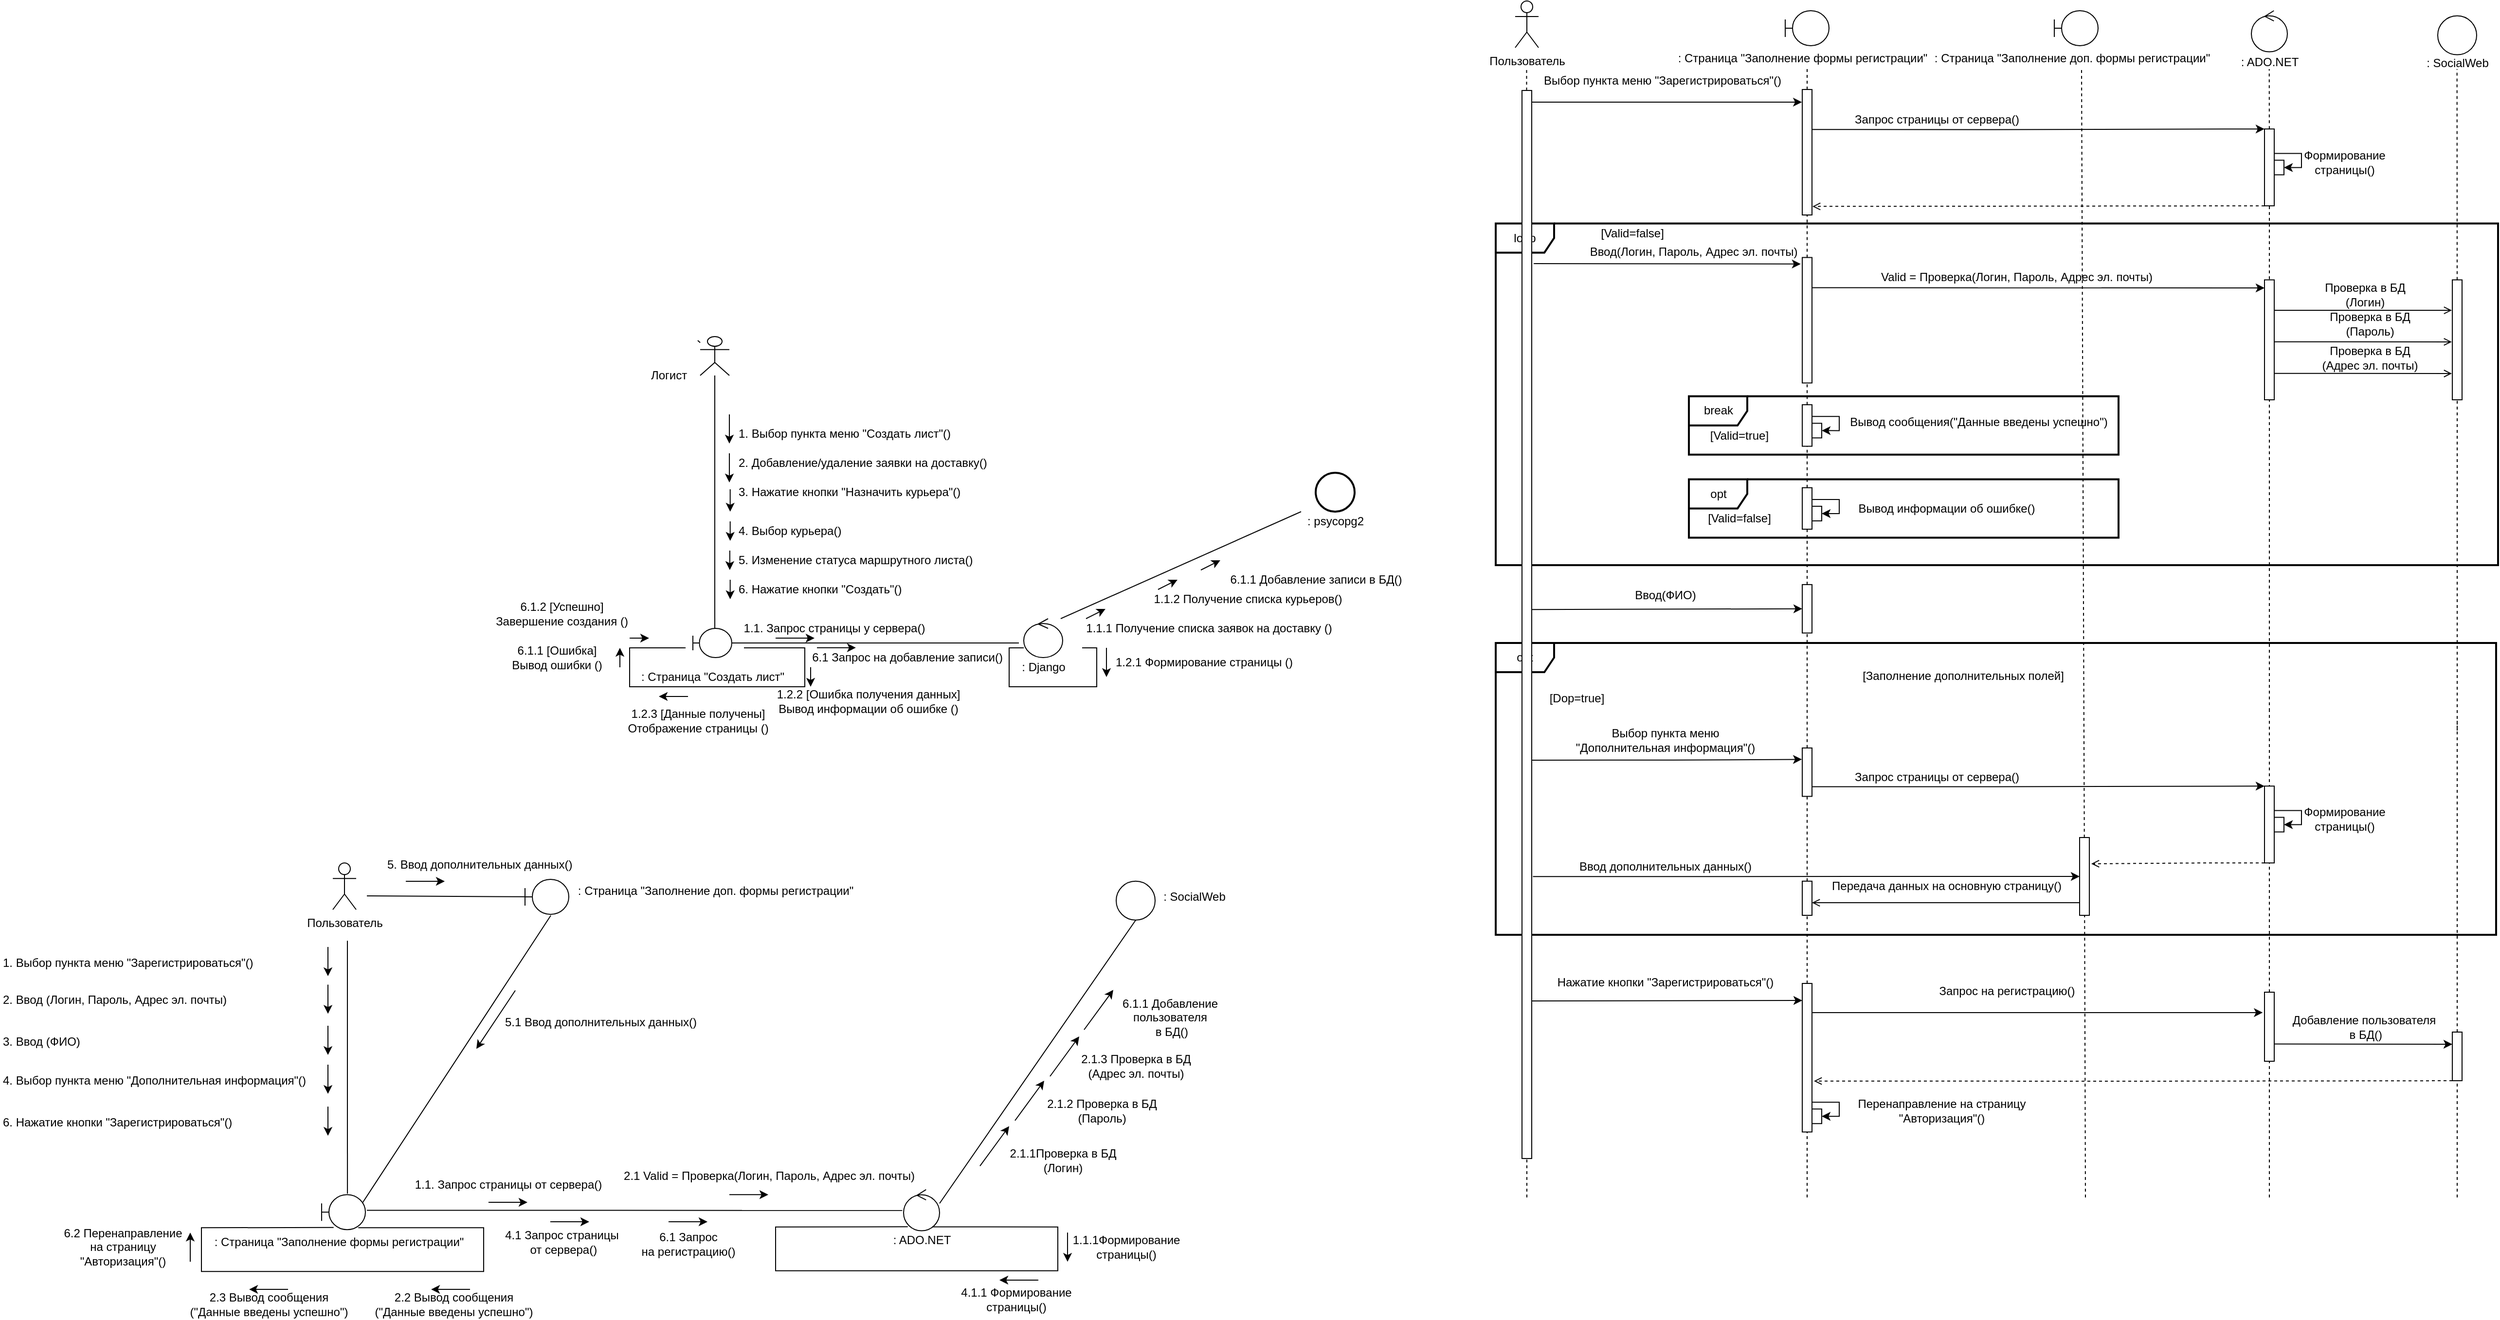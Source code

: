 <mxfile version="13.7.3" type="device" pages="3"><diagram id="7atX0rg-SBWNrUZeK_IJ" name="Тест"><mxGraphModel dx="1923" dy="1768" grid="1" gridSize="10" guides="1" tooltips="1" connect="1" arrows="1" fold="1" page="1" pageScale="1" pageWidth="827" pageHeight="1169" math="0" shadow="0"><root><mxCell id="0"/><mxCell id="1" parent="0"/><mxCell id="5tmtI6xH2F5ycBmEj_vf-201" value="opt" style="shape=umlFrame;whiteSpace=wrap;html=1;strokeWidth=2;" parent="1" vertex="1"><mxGeometry x="390" y="305" width="1028" height="300" as="geometry"/></mxCell><mxCell id="5tmtI6xH2F5ycBmEj_vf-202" value="loop" style="shape=umlFrame;whiteSpace=wrap;html=1;strokeWidth=2;" parent="1" vertex="1"><mxGeometry x="390" y="-126.29" width="1030" height="351.29" as="geometry"/></mxCell><mxCell id="2G2LoupjnUXVeFb8LTOY-1" value="" style="group" parent="1" vertex="1" connectable="0"><mxGeometry x="-490" y="290" width="155" height="60" as="geometry"/></mxCell><mxCell id="2G2LoupjnUXVeFb8LTOY-2" value="" style="shape=umlBoundary;whiteSpace=wrap;html=1;strokeWidth=1;" parent="2G2LoupjnUXVeFb8LTOY-1" vertex="1"><mxGeometry x="55" width="40" height="30" as="geometry"/></mxCell><mxCell id="2G2LoupjnUXVeFb8LTOY-3" value=": Страница &quot;Создать лист&quot;" style="text;html=1;align=center;verticalAlign=middle;resizable=0;points=[];autosize=1;" parent="2G2LoupjnUXVeFb8LTOY-1" vertex="1"><mxGeometry x="-5" y="40" width="160" height="20" as="geometry"/></mxCell><mxCell id="2G2LoupjnUXVeFb8LTOY-4" value="" style="endArrow=none;html=1;rounded=0;" parent="2G2LoupjnUXVeFb8LTOY-1" edge="1"><mxGeometry width="50" height="50" relative="1" as="geometry"><mxPoint x="107.5" y="20" as="sourcePoint"/><mxPoint x="47.5" y="20" as="targetPoint"/><Array as="points"><mxPoint x="170" y="20"/><mxPoint x="170" y="60"/><mxPoint x="87.5" y="60"/><mxPoint x="57.5" y="60"/><mxPoint x="-10" y="60"/><mxPoint x="-10" y="20"/></Array></mxGeometry></mxCell><mxCell id="2G2LoupjnUXVeFb8LTOY-5" value="" style="group;perimeterSpacing=0;" parent="1" vertex="1" connectable="0"><mxGeometry x="-510" y="-20" width="100" height="60" as="geometry"/></mxCell><mxCell id="2G2LoupjnUXVeFb8LTOY-6" value="Логист" style="text;html=1;align=center;verticalAlign=middle;resizable=0;points=[];autosize=1;" parent="2G2LoupjnUXVeFb8LTOY-5" vertex="1"><mxGeometry x="25" y="40" width="50" height="20" as="geometry"/></mxCell><mxCell id="2G2LoupjnUXVeFb8LTOY-7" value="" style="group" parent="1" vertex="1" connectable="0"><mxGeometry x="190" y="130" width="70" height="60" as="geometry"/></mxCell><mxCell id="2G2LoupjnUXVeFb8LTOY-8" value="" style="ellipse;whiteSpace=wrap;html=1;aspect=fixed;strokeWidth=2;" parent="2G2LoupjnUXVeFb8LTOY-7" vertex="1"><mxGeometry x="15" width="40" height="40" as="geometry"/></mxCell><mxCell id="2G2LoupjnUXVeFb8LTOY-9" value=": psycopg2" style="text;html=1;align=center;verticalAlign=middle;resizable=0;points=[];autosize=1;" parent="2G2LoupjnUXVeFb8LTOY-7" vertex="1"><mxGeometry y="40" width="70" height="20" as="geometry"/></mxCell><mxCell id="2G2LoupjnUXVeFb8LTOY-10" value="" style="endArrow=none;html=1;entryX=0.563;entryY=0;entryDx=0;entryDy=0;entryPerimeter=0;" parent="1" source="2G2LoupjnUXVeFb8LTOY-37" target="2G2LoupjnUXVeFb8LTOY-2" edge="1"><mxGeometry width="50" height="50" relative="1" as="geometry"><mxPoint x="-430" y="-6" as="sourcePoint"/><mxPoint x="-150" y="-6" as="targetPoint"/></mxGeometry></mxCell><mxCell id="2G2LoupjnUXVeFb8LTOY-11" value="" style="endArrow=none;html=1;" parent="1" edge="1"><mxGeometry width="50" height="50" relative="1" as="geometry"><mxPoint x="-57" y="280" as="sourcePoint"/><mxPoint x="190" y="170" as="targetPoint"/></mxGeometry></mxCell><mxCell id="2G2LoupjnUXVeFb8LTOY-12" value="1. Выбор пункта меню &quot;Создать лист&quot;()" style="text;html=1;align=left;verticalAlign=middle;resizable=0;points=[];autosize=1;" parent="1" vertex="1"><mxGeometry x="-390" y="80" width="230" height="20" as="geometry"/></mxCell><mxCell id="2G2LoupjnUXVeFb8LTOY-13" value="" style="endArrow=classic;html=1;" parent="1" edge="1"><mxGeometry width="50" height="50" relative="1" as="geometry"><mxPoint x="-31" y="280" as="sourcePoint"/><mxPoint x="-11" y="270" as="targetPoint"/></mxGeometry></mxCell><mxCell id="2G2LoupjnUXVeFb8LTOY-14" value="1.1.1 Получение списка заявок на доставку ()" style="text;html=1;align=center;verticalAlign=middle;resizable=0;points=[];autosize=1;" parent="1" vertex="1"><mxGeometry x="-40" y="280" width="270" height="20" as="geometry"/></mxCell><mxCell id="2G2LoupjnUXVeFb8LTOY-15" value="1.2.2 [Ошибка получения данных] &lt;br&gt;Вывод информации об ошибке ()" style="text;html=1;align=center;verticalAlign=middle;resizable=0;points=[];autosize=1;" parent="1" vertex="1"><mxGeometry x="-355" y="350" width="200" height="30" as="geometry"/></mxCell><mxCell id="2G2LoupjnUXVeFb8LTOY-16" value="" style="endArrow=classic;html=1;" parent="1" edge="1"><mxGeometry width="50" height="50" relative="1" as="geometry"><mxPoint x="-314" y="329.9" as="sourcePoint"/><mxPoint x="-314" y="350" as="targetPoint"/></mxGeometry></mxCell><mxCell id="2G2LoupjnUXVeFb8LTOY-17" value="1.2.3 [Данные получены] &lt;br&gt;Отображение страницы ()" style="text;html=1;align=center;verticalAlign=middle;resizable=0;points=[];autosize=1;" parent="1" vertex="1"><mxGeometry x="-510" y="370" width="160" height="30" as="geometry"/></mxCell><mxCell id="2G2LoupjnUXVeFb8LTOY-18" value="" style="endArrow=classic;html=1;" parent="1" edge="1"><mxGeometry width="50" height="50" relative="1" as="geometry"><mxPoint x="-440" y="360" as="sourcePoint"/><mxPoint x="-470" y="360" as="targetPoint"/></mxGeometry></mxCell><mxCell id="2G2LoupjnUXVeFb8LTOY-19" value="2. Добавление/удаление заявки на доставку()" style="text;html=1;align=left;verticalAlign=middle;resizable=0;points=[];autosize=1;" parent="1" vertex="1"><mxGeometry x="-390" y="110" width="270" height="20" as="geometry"/></mxCell><mxCell id="2G2LoupjnUXVeFb8LTOY-20" value="" style="endArrow=classic;html=1;" parent="1" edge="1"><mxGeometry width="50" height="50" relative="1" as="geometry"><mxPoint x="-397.5" y="110" as="sourcePoint"/><mxPoint x="-397.5" y="140" as="targetPoint"/></mxGeometry></mxCell><mxCell id="2G2LoupjnUXVeFb8LTOY-21" value="3. Нажатие кнопки &quot;Назначить курьера&quot;()" style="text;html=1;align=left;verticalAlign=middle;resizable=0;points=[];autosize=1;" parent="1" vertex="1"><mxGeometry x="-390" y="140" width="240" height="20" as="geometry"/></mxCell><mxCell id="2G2LoupjnUXVeFb8LTOY-22" value="" style="endArrow=classic;html=1;" parent="1" edge="1"><mxGeometry width="50" height="50" relative="1" as="geometry"><mxPoint x="-396.67" y="147" as="sourcePoint"/><mxPoint x="-396.67" y="170" as="targetPoint"/></mxGeometry></mxCell><mxCell id="2G2LoupjnUXVeFb8LTOY-23" value="4. Выбор курьера()" style="text;html=1;align=left;verticalAlign=middle;resizable=0;points=[];autosize=1;" parent="1" vertex="1"><mxGeometry x="-390" y="180" width="120" height="20" as="geometry"/></mxCell><mxCell id="2G2LoupjnUXVeFb8LTOY-24" value="" style="endArrow=classic;html=1;" parent="1" edge="1"><mxGeometry width="50" height="50" relative="1" as="geometry"><mxPoint x="-396.67" y="180" as="sourcePoint"/><mxPoint x="-396.67" y="200" as="targetPoint"/></mxGeometry></mxCell><mxCell id="2G2LoupjnUXVeFb8LTOY-25" value="" style="endArrow=classic;html=1;" parent="1" edge="1"><mxGeometry width="50" height="50" relative="1" as="geometry"><mxPoint x="43" y="250" as="sourcePoint"/><mxPoint x="63" y="240" as="targetPoint"/></mxGeometry></mxCell><mxCell id="2G2LoupjnUXVeFb8LTOY-26" value="1.1.2 Получение списка курьеров()" style="text;html=1;align=center;verticalAlign=middle;resizable=0;points=[];autosize=1;" parent="1" vertex="1"><mxGeometry x="30" y="250" width="210" height="20" as="geometry"/></mxCell><mxCell id="2G2LoupjnUXVeFb8LTOY-27" value="5. Изменение статуса маршрутного листа()" style="text;html=1;align=left;verticalAlign=middle;resizable=0;points=[];autosize=1;" parent="1" vertex="1"><mxGeometry x="-390" y="210" width="260" height="20" as="geometry"/></mxCell><mxCell id="2G2LoupjnUXVeFb8LTOY-28" value="6. Нажатие кнопки&amp;nbsp;&quot;Создать&quot;()" style="text;html=1;align=left;verticalAlign=middle;resizable=0;points=[];autosize=1;" parent="1" vertex="1"><mxGeometry x="-390" y="240" width="180" height="20" as="geometry"/></mxCell><mxCell id="2G2LoupjnUXVeFb8LTOY-29" value="" style="endArrow=classic;html=1;" parent="1" edge="1"><mxGeometry width="50" height="50" relative="1" as="geometry"><mxPoint x="87" y="230" as="sourcePoint"/><mxPoint x="107" y="220" as="targetPoint"/></mxGeometry></mxCell><mxCell id="2G2LoupjnUXVeFb8LTOY-30" value="" style="group" parent="1" vertex="1" connectable="0"><mxGeometry x="-100" y="280" width="55" height="60" as="geometry"/></mxCell><mxCell id="2G2LoupjnUXVeFb8LTOY-31" value="" style="ellipse;shape=umlControl;whiteSpace=wrap;html=1;strokeWidth=1;" parent="2G2LoupjnUXVeFb8LTOY-30" vertex="1"><mxGeometry x="5" width="40" height="40" as="geometry"/></mxCell><mxCell id="2G2LoupjnUXVeFb8LTOY-32" value=": Django" style="text;html=1;align=center;verticalAlign=middle;resizable=0;points=[];autosize=1;" parent="2G2LoupjnUXVeFb8LTOY-30" vertex="1"><mxGeometry x="-5" y="40" width="60" height="20" as="geometry"/></mxCell><mxCell id="2G2LoupjnUXVeFb8LTOY-33" value="" style="endArrow=classic;html=1;" parent="1" edge="1"><mxGeometry width="50" height="50" relative="1" as="geometry"><mxPoint x="-350" y="300" as="sourcePoint"/><mxPoint x="-310" y="300" as="targetPoint"/></mxGeometry></mxCell><mxCell id="2G2LoupjnUXVeFb8LTOY-34" value="6.1.1 Добавление записи в БД()" style="text;html=1;align=center;verticalAlign=middle;resizable=0;points=[];autosize=1;" parent="1" vertex="1"><mxGeometry x="110" y="230" width="190" height="20" as="geometry"/></mxCell><mxCell id="2G2LoupjnUXVeFb8LTOY-35" value="" style="endArrow=classic;html=1;" parent="1" edge="1"><mxGeometry width="50" height="50" relative="1" as="geometry"><mxPoint x="-397.07" y="210" as="sourcePoint"/><mxPoint x="-397.07" y="230" as="targetPoint"/></mxGeometry></mxCell><mxCell id="2G2LoupjnUXVeFb8LTOY-36" value="" style="endArrow=classic;html=1;" parent="1" edge="1"><mxGeometry width="50" height="50" relative="1" as="geometry"><mxPoint x="-396.67" y="240" as="sourcePoint"/><mxPoint x="-396.67" y="260" as="targetPoint"/></mxGeometry></mxCell><mxCell id="2G2LoupjnUXVeFb8LTOY-37" value="" style="shape=umlActor;verticalLabelPosition=bottom;verticalAlign=top;html=1;outlineConnect=0;" parent="1" vertex="1"><mxGeometry x="-427.5" y="-10" width="30" height="40" as="geometry"/></mxCell><mxCell id="2G2LoupjnUXVeFb8LTOY-38" value="" style="endArrow=none;html=1;" parent="1" target="2G2LoupjnUXVeFb8LTOY-37" edge="1"><mxGeometry width="50" height="50" relative="1" as="geometry"><mxPoint x="-430" y="-6" as="sourcePoint"/><mxPoint x="-150" y="-6" as="targetPoint"/></mxGeometry></mxCell><mxCell id="2G2LoupjnUXVeFb8LTOY-39" value="" style="endArrow=classic;html=1;" parent="1" edge="1"><mxGeometry width="50" height="50" relative="1" as="geometry"><mxPoint x="-397.5" y="70" as="sourcePoint"/><mxPoint x="-397.5" y="100" as="targetPoint"/></mxGeometry></mxCell><mxCell id="2G2LoupjnUXVeFb8LTOY-40" style="edgeStyle=orthogonalEdgeStyle;rounded=0;orthogonalLoop=1;jettySize=auto;html=1;endArrow=none;endFill=0;" parent="1" source="2G2LoupjnUXVeFb8LTOY-2" edge="1"><mxGeometry relative="1" as="geometry"><mxPoint x="-100" y="305" as="targetPoint"/></mxGeometry></mxCell><mxCell id="2G2LoupjnUXVeFb8LTOY-41" value="1.1. Запрос страницы у сервера()" style="text;html=1;align=center;verticalAlign=middle;resizable=0;points=[];autosize=1;" parent="1" vertex="1"><mxGeometry x="-390" y="280" width="200" height="20" as="geometry"/></mxCell><mxCell id="2G2LoupjnUXVeFb8LTOY-42" value="6.1 Запрос на добавление записи()" style="text;html=1;align=center;verticalAlign=middle;resizable=0;points=[];autosize=1;" parent="1" vertex="1"><mxGeometry x="-320" y="310" width="210" height="20" as="geometry"/></mxCell><mxCell id="2G2LoupjnUXVeFb8LTOY-43" value="" style="endArrow=classic;html=1;" parent="1" edge="1"><mxGeometry width="50" height="50" relative="1" as="geometry"><mxPoint x="-307.5" y="309.83" as="sourcePoint"/><mxPoint x="-267.5" y="309.83" as="targetPoint"/></mxGeometry></mxCell><mxCell id="2G2LoupjnUXVeFb8LTOY-44" value="" style="endArrow=classic;html=1;" parent="1" edge="1"><mxGeometry width="50" height="50" relative="1" as="geometry"><mxPoint x="-500" y="300" as="sourcePoint"/><mxPoint x="-480" y="300" as="targetPoint"/></mxGeometry></mxCell><mxCell id="2G2LoupjnUXVeFb8LTOY-45" value="6.1.2 [Успешно] &lt;br&gt;Завершение создания ()" style="text;html=1;align=center;verticalAlign=middle;resizable=0;points=[];autosize=1;" parent="1" vertex="1"><mxGeometry x="-645" y="260" width="150" height="30" as="geometry"/></mxCell><mxCell id="2G2LoupjnUXVeFb8LTOY-46" value="6.1.1 [Ошибка] &lt;br&gt;Вывод ошибки ()" style="text;html=1;align=center;verticalAlign=middle;resizable=0;points=[];autosize=1;" parent="1" vertex="1"><mxGeometry x="-630" y="305" width="110" height="30" as="geometry"/></mxCell><mxCell id="2G2LoupjnUXVeFb8LTOY-47" value="" style="endArrow=classic;html=1;" parent="1" edge="1"><mxGeometry width="50" height="50" relative="1" as="geometry"><mxPoint x="-510" y="330" as="sourcePoint"/><mxPoint x="-510" y="310" as="targetPoint"/></mxGeometry></mxCell><mxCell id="2G2LoupjnUXVeFb8LTOY-48" value="" style="endArrow=classic;html=1;" parent="1" edge="1"><mxGeometry width="50" height="50" relative="1" as="geometry"><mxPoint x="-10" y="310" as="sourcePoint"/><mxPoint x="-10" y="340" as="targetPoint"/></mxGeometry></mxCell><mxCell id="2G2LoupjnUXVeFb8LTOY-49" value="" style="endArrow=none;html=1;rounded=0;" parent="1" edge="1"><mxGeometry width="50" height="50" relative="1" as="geometry"><mxPoint x="-35" y="310.0" as="sourcePoint"/><mxPoint x="-95" y="310.0" as="targetPoint"/><Array as="points"><mxPoint x="-20" y="310"/><mxPoint x="-20" y="350"/><mxPoint x="-40" y="350"/><mxPoint x="-55" y="350"/><mxPoint x="-85" y="350"/><mxPoint x="-110" y="350"/><mxPoint x="-110" y="310"/></Array></mxGeometry></mxCell><mxCell id="2G2LoupjnUXVeFb8LTOY-50" value="1.2.1 Формирование страницы ()" style="text;html=1;align=center;verticalAlign=middle;resizable=0;points=[];autosize=1;" parent="1" vertex="1"><mxGeometry x="-10" y="315" width="200" height="20" as="geometry"/></mxCell><mxCell id="5tmtI6xH2F5ycBmEj_vf-102" value="break" style="shape=umlFrame;whiteSpace=wrap;html=1;strokeWidth=2;" parent="1" vertex="1"><mxGeometry x="588.5" y="51.42" width="441.5" height="60" as="geometry"/></mxCell><mxCell id="5tmtI6xH2F5ycBmEj_vf-103" value="" style="endArrow=none;dashed=1;html=1;" parent="1" source="5tmtI6xH2F5ycBmEj_vf-179" edge="1"><mxGeometry width="50" height="50" relative="1" as="geometry"><mxPoint x="992" y="1035" as="sourcePoint"/><mxPoint x="992" y="-285" as="targetPoint"/></mxGeometry></mxCell><mxCell id="5tmtI6xH2F5ycBmEj_vf-104" value="Выбор пункта меню &quot;Зарегистрироваться&quot;()" style="text;html=1;align=center;verticalAlign=middle;resizable=0;points=[];autosize=1;" parent="1" vertex="1"><mxGeometry x="431" y="-283" width="260" height="20" as="geometry"/></mxCell><mxCell id="5tmtI6xH2F5ycBmEj_vf-105" value="Пользователь" style="shape=umlActor;verticalLabelPosition=bottom;verticalAlign=top;html=1;outlineConnect=0;" parent="1" vertex="1"><mxGeometry x="410" y="-355" width="24" height="48" as="geometry"/></mxCell><mxCell id="5tmtI6xH2F5ycBmEj_vf-106" value="" style="endArrow=none;dashed=1;html=1;" parent="1" source="5tmtI6xH2F5ycBmEj_vf-109" edge="1"><mxGeometry width="50" height="50" relative="1" as="geometry"><mxPoint x="422" y="478.333" as="sourcePoint"/><mxPoint x="421.74" y="-285" as="targetPoint"/></mxGeometry></mxCell><mxCell id="5tmtI6xH2F5ycBmEj_vf-107" value="" style="endArrow=none;dashed=1;html=1;" parent="1" source="5tmtI6xH2F5ycBmEj_vf-111" edge="1"><mxGeometry width="50" height="50" relative="1" as="geometry"><mxPoint x="710.26" y="478.333" as="sourcePoint"/><mxPoint x="710" y="-285" as="targetPoint"/></mxGeometry></mxCell><mxCell id="5tmtI6xH2F5ycBmEj_vf-108" value="" style="endArrow=none;dashed=1;html=1;" parent="1" source="5tmtI6xH2F5ycBmEj_vf-135" edge="1"><mxGeometry width="50" height="50" relative="1" as="geometry"><mxPoint x="1185.13" y="478.333" as="sourcePoint"/><mxPoint x="1184.87" y="-285" as="targetPoint"/></mxGeometry></mxCell><mxCell id="5tmtI6xH2F5ycBmEj_vf-109" value="" style="rounded=0;whiteSpace=wrap;html=1;" parent="1" vertex="1"><mxGeometry x="417" y="-263" width="10" height="1098" as="geometry"/></mxCell><mxCell id="5tmtI6xH2F5ycBmEj_vf-110" value="" style="endArrow=none;dashed=1;html=1;" parent="1" target="5tmtI6xH2F5ycBmEj_vf-109" edge="1"><mxGeometry width="50" height="50" relative="1" as="geometry"><mxPoint x="422" y="875" as="sourcePoint"/><mxPoint x="421.74" y="-285" as="targetPoint"/></mxGeometry></mxCell><mxCell id="5tmtI6xH2F5ycBmEj_vf-111" value="" style="rounded=0;whiteSpace=wrap;html=1;" parent="1" vertex="1"><mxGeometry x="705" y="-264" width="10" height="129" as="geometry"/></mxCell><mxCell id="5tmtI6xH2F5ycBmEj_vf-112" value="" style="endArrow=none;dashed=1;html=1;" parent="1" source="5tmtI6xH2F5ycBmEj_vf-154" target="5tmtI6xH2F5ycBmEj_vf-111" edge="1"><mxGeometry width="50" height="50" relative="1" as="geometry"><mxPoint x="710.26" y="478.333" as="sourcePoint"/><mxPoint x="710" y="-285" as="targetPoint"/></mxGeometry></mxCell><mxCell id="5tmtI6xH2F5ycBmEj_vf-113" value="" style="endArrow=classic;html=1;edgeStyle=orthogonalEdgeStyle;rounded=0;exitX=0.998;exitY=0.01;exitDx=0;exitDy=0;exitPerimeter=0;entryX=-0.039;entryY=0.101;entryDx=0;entryDy=0;entryPerimeter=0;" parent="1" source="5tmtI6xH2F5ycBmEj_vf-109" target="5tmtI6xH2F5ycBmEj_vf-111" edge="1"><mxGeometry width="50" height="50" relative="1" as="geometry"><mxPoint x="430" y="-256.11" as="sourcePoint"/><mxPoint x="700" y="-252" as="targetPoint"/><Array as="points"><mxPoint x="427" y="-251"/></Array></mxGeometry></mxCell><mxCell id="5tmtI6xH2F5ycBmEj_vf-114" value="" style="endArrow=classic;html=1;edgeStyle=orthogonalEdgeStyle;rounded=0;entryX=0;entryY=0;entryDx=0;entryDy=0;" parent="1" target="5tmtI6xH2F5ycBmEj_vf-135" edge="1"><mxGeometry width="50" height="50" relative="1" as="geometry"><mxPoint x="715" y="-222.83" as="sourcePoint"/><mxPoint x="987.5" y="-222.83" as="targetPoint"/><Array as="points"><mxPoint x="903" y="-223"/></Array></mxGeometry></mxCell><mxCell id="5tmtI6xH2F5ycBmEj_vf-115" value="Запрос страницы от сервера()" style="text;html=1;align=center;verticalAlign=middle;resizable=0;points=[];autosize=1;" parent="1" vertex="1"><mxGeometry x="752.5" y="-242.83" width="180" height="20" as="geometry"/></mxCell><mxCell id="5tmtI6xH2F5ycBmEj_vf-116" value="" style="endArrow=open;html=1;edgeStyle=orthogonalEdgeStyle;rounded=0;dashed=1;exitX=0;exitY=1;exitDx=0;exitDy=0;endFill=0;" parent="1" source="5tmtI6xH2F5ycBmEj_vf-135" edge="1"><mxGeometry width="50" height="50" relative="1" as="geometry"><mxPoint x="987.5" y="-143.83" as="sourcePoint"/><mxPoint x="715.5" y="-143.83" as="targetPoint"/><Array as="points"><mxPoint x="715" y="-144"/></Array></mxGeometry></mxCell><mxCell id="5tmtI6xH2F5ycBmEj_vf-117" value="Формирование&lt;br&gt;страницы()" style="text;html=1;align=center;verticalAlign=middle;resizable=0;points=[];autosize=1;" parent="1" vertex="1"><mxGeometry x="1215" y="-205.29" width="94" height="32" as="geometry"/></mxCell><mxCell id="5tmtI6xH2F5ycBmEj_vf-118" style="edgeStyle=orthogonalEdgeStyle;rounded=0;orthogonalLoop=1;jettySize=auto;html=1;exitX=1;exitY=0.25;exitDx=0;exitDy=0;entryX=1;entryY=0.5;entryDx=0;entryDy=0;" parent="1" target="5tmtI6xH2F5ycBmEj_vf-119" edge="1"><mxGeometry relative="1" as="geometry"><Array as="points"><mxPoint x="1218" y="-198.29"/><mxPoint x="1218" y="-183.29"/></Array><mxPoint x="1190" y="-193.29" as="sourcePoint"/></mxGeometry></mxCell><mxCell id="5tmtI6xH2F5ycBmEj_vf-119" value="" style="rounded=0;whiteSpace=wrap;html=1;" parent="1" vertex="1"><mxGeometry x="1190" y="-191.29" width="10" height="15" as="geometry"/></mxCell><mxCell id="5tmtI6xH2F5ycBmEj_vf-120" value="" style="shape=umlBoundary;whiteSpace=wrap;html=1;" parent="1" vertex="1"><mxGeometry x="687.5" y="-345" width="45" height="36" as="geometry"/></mxCell><mxCell id="5tmtI6xH2F5ycBmEj_vf-121" value=": Страница &quot;Заполнение формы регистрации&quot;" style="text;html=1;align=center;verticalAlign=middle;resizable=0;points=[];autosize=1;" parent="1" vertex="1"><mxGeometry x="570" y="-306" width="270" height="20" as="geometry"/></mxCell><mxCell id="5tmtI6xH2F5ycBmEj_vf-122" value=": ADO.NET" style="text;html=1;align=center;verticalAlign=middle;resizable=0;points=[];autosize=1;" parent="1" vertex="1"><mxGeometry x="1150" y="-301.71" width="70" height="20" as="geometry"/></mxCell><mxCell id="5tmtI6xH2F5ycBmEj_vf-123" value="" style="ellipse;shape=umlControl;whiteSpace=wrap;html=1;" parent="1" vertex="1"><mxGeometry x="1166.5" y="-345" width="37" height="42.29" as="geometry"/></mxCell><mxCell id="5tmtI6xH2F5ycBmEj_vf-124" value="" style="ellipse;whiteSpace=wrap;html=1;aspect=fixed;" parent="1" vertex="1"><mxGeometry x="1358" y="-339.71" width="40" height="40" as="geometry"/></mxCell><mxCell id="5tmtI6xH2F5ycBmEj_vf-125" value=": SocialWeb" style="text;html=1;align=center;verticalAlign=middle;resizable=0;points=[];autosize=1;" parent="1" vertex="1"><mxGeometry x="1338" y="-300.71" width="80" height="20" as="geometry"/></mxCell><mxCell id="5tmtI6xH2F5ycBmEj_vf-126" value="Вывод сообщения(&quot;Данные введены успешно&quot;)" style="text;html=1;align=center;verticalAlign=middle;resizable=0;points=[];autosize=1;" parent="1" vertex="1"><mxGeometry x="745.5" y="68.42" width="280" height="20" as="geometry"/></mxCell><mxCell id="5tmtI6xH2F5ycBmEj_vf-127" style="edgeStyle=orthogonalEdgeStyle;rounded=0;orthogonalLoop=1;jettySize=auto;html=1;exitX=1;exitY=0.25;exitDx=0;exitDy=0;entryX=1;entryY=0.5;entryDx=0;entryDy=0;" parent="1" target="5tmtI6xH2F5ycBmEj_vf-128" edge="1"><mxGeometry relative="1" as="geometry"><Array as="points"><mxPoint x="743" y="72.17"/><mxPoint x="743" y="87.17"/></Array><mxPoint x="715" y="77.17" as="sourcePoint"/></mxGeometry></mxCell><mxCell id="5tmtI6xH2F5ycBmEj_vf-128" value="" style="rounded=0;whiteSpace=wrap;html=1;" parent="1" vertex="1"><mxGeometry x="715" y="79.17" width="10" height="15" as="geometry"/></mxCell><mxCell id="5tmtI6xH2F5ycBmEj_vf-129" value="[Valid=false]" style="text;html=1;align=center;verticalAlign=middle;resizable=0;points=[];autosize=1;" parent="1" vertex="1"><mxGeometry x="490" y="-126.29" width="80" height="20" as="geometry"/></mxCell><mxCell id="5tmtI6xH2F5ycBmEj_vf-130" value="" style="endArrow=classic;html=1;entryX=0.98;entryY=1.134;entryDx=0;entryDy=0;entryPerimeter=0;" parent="1" target="5tmtI6xH2F5ycBmEj_vf-131" edge="1"><mxGeometry width="50" height="50" relative="1" as="geometry"><mxPoint x="429.0" y="-85" as="sourcePoint"/><mxPoint x="700" y="-85" as="targetPoint"/><Array as="points"/></mxGeometry></mxCell><mxCell id="5tmtI6xH2F5ycBmEj_vf-131" value="Ввод(Логин, Пароль, Адрес эл. почты)" style="text;html=1;align=center;verticalAlign=middle;resizable=0;points=[];autosize=1;" parent="1" vertex="1"><mxGeometry x="478" y="-107.29" width="230" height="20" as="geometry"/></mxCell><mxCell id="5tmtI6xH2F5ycBmEj_vf-132" value="" style="endArrow=none;dashed=1;html=1;" parent="1" source="5tmtI6xH2F5ycBmEj_vf-152" edge="1"><mxGeometry width="50" height="50" relative="1" as="geometry"><mxPoint x="1378.09" y="478.373" as="sourcePoint"/><mxPoint x="1377.83" y="-284.96" as="targetPoint"/></mxGeometry></mxCell><mxCell id="5tmtI6xH2F5ycBmEj_vf-133" value="" style="shape=umlBoundary;whiteSpace=wrap;html=1;" parent="1" vertex="1"><mxGeometry x="964" y="-345" width="45" height="36" as="geometry"/></mxCell><mxCell id="5tmtI6xH2F5ycBmEj_vf-134" value=": Страница &quot;Заполнение доп. формы регистрации&quot;" style="text;html=1;align=center;verticalAlign=middle;resizable=0;points=[];autosize=1;" parent="1" vertex="1"><mxGeometry x="831.5" y="-306" width="300" height="20" as="geometry"/></mxCell><mxCell id="5tmtI6xH2F5ycBmEj_vf-135" value="" style="rounded=0;whiteSpace=wrap;html=1;" parent="1" vertex="1"><mxGeometry x="1180" y="-223.41" width="10" height="79" as="geometry"/></mxCell><mxCell id="5tmtI6xH2F5ycBmEj_vf-136" value="" style="endArrow=none;dashed=1;html=1;" parent="1" target="5tmtI6xH2F5ycBmEj_vf-135" edge="1"><mxGeometry width="50" height="50" relative="1" as="geometry"><mxPoint x="1185" y="375" as="sourcePoint"/><mxPoint x="1184.87" y="-285" as="targetPoint"/></mxGeometry></mxCell><mxCell id="5tmtI6xH2F5ycBmEj_vf-137" value="" style="endArrow=classic;html=1;" parent="1" edge="1"><mxGeometry width="50" height="50" relative="1" as="geometry"><mxPoint x="715" y="-60.29" as="sourcePoint"/><mxPoint x="1180" y="-60" as="targetPoint"/><Array as="points"/></mxGeometry></mxCell><mxCell id="5tmtI6xH2F5ycBmEj_vf-138" value="Valid = Проверка(Логин, Пароль, Адрес эл. почты)" style="text;html=1;align=center;verticalAlign=middle;resizable=0;points=[];autosize=1;" parent="1" vertex="1"><mxGeometry x="780" y="-81.29" width="290" height="20" as="geometry"/></mxCell><mxCell id="5tmtI6xH2F5ycBmEj_vf-139" value="" style="endArrow=open;html=1;endFill=0;entryX=-0.05;entryY=0.254;entryDx=0;entryDy=0;entryPerimeter=0;" parent="1" target="5tmtI6xH2F5ycBmEj_vf-152" edge="1"><mxGeometry width="50" height="50" relative="1" as="geometry"><mxPoint x="1190" y="-37.0" as="sourcePoint"/><mxPoint x="1370" y="-37" as="targetPoint"/><Array as="points"/></mxGeometry></mxCell><mxCell id="5tmtI6xH2F5ycBmEj_vf-140" value="" style="endArrow=open;html=1;endFill=0;entryX=-0.055;entryY=0.517;entryDx=0;entryDy=0;entryPerimeter=0;" parent="1" target="5tmtI6xH2F5ycBmEj_vf-152" edge="1"><mxGeometry width="50" height="50" relative="1" as="geometry"><mxPoint x="1190" y="-4.63" as="sourcePoint"/><mxPoint x="1370" y="-4.63" as="targetPoint"/><Array as="points"/></mxGeometry></mxCell><mxCell id="5tmtI6xH2F5ycBmEj_vf-141" value="" style="endArrow=open;html=1;endFill=0;entryX=-0.05;entryY=0.781;entryDx=0;entryDy=0;entryPerimeter=0;" parent="1" target="5tmtI6xH2F5ycBmEj_vf-152" edge="1"><mxGeometry width="50" height="50" relative="1" as="geometry"><mxPoint x="1190" y="27.87" as="sourcePoint"/><mxPoint x="1370" y="27.87" as="targetPoint"/><Array as="points"/></mxGeometry></mxCell><mxCell id="5tmtI6xH2F5ycBmEj_vf-142" value="Проверка в БД&lt;br&gt;(Логин)" style="text;html=1;align=center;verticalAlign=middle;resizable=0;points=[];autosize=1;" parent="1" vertex="1"><mxGeometry x="1233" y="-68.29" width="100" height="30" as="geometry"/></mxCell><mxCell id="5tmtI6xH2F5ycBmEj_vf-143" value="Проверка в БД&lt;br&gt;(Пароль)" style="text;html=1;align=center;verticalAlign=middle;resizable=0;points=[];autosize=1;" parent="1" vertex="1"><mxGeometry x="1238" y="-37.64" width="100" height="30" as="geometry"/></mxCell><mxCell id="5tmtI6xH2F5ycBmEj_vf-144" value="Проверка в БД&lt;br&gt;(Адрес эл. почты)" style="text;html=1;align=center;verticalAlign=middle;resizable=0;points=[];autosize=1;" parent="1" vertex="1"><mxGeometry x="1233" y="-3.29" width="110" height="30" as="geometry"/></mxCell><mxCell id="5tmtI6xH2F5ycBmEj_vf-145" value="opt" style="shape=umlFrame;whiteSpace=wrap;html=1;strokeWidth=2;" parent="1" vertex="1"><mxGeometry x="588.5" y="136.71" width="441.5" height="60" as="geometry"/></mxCell><mxCell id="5tmtI6xH2F5ycBmEj_vf-146" value="Вывод информации об ошибке()" style="text;html=1;align=center;verticalAlign=middle;resizable=0;points=[];autosize=1;" parent="1" vertex="1"><mxGeometry x="752.5" y="156.71" width="200" height="20" as="geometry"/></mxCell><mxCell id="5tmtI6xH2F5ycBmEj_vf-147" style="edgeStyle=orthogonalEdgeStyle;rounded=0;orthogonalLoop=1;jettySize=auto;html=1;exitX=1;exitY=0.25;exitDx=0;exitDy=0;entryX=1;entryY=0.5;entryDx=0;entryDy=0;" parent="1" target="5tmtI6xH2F5ycBmEj_vf-148" edge="1"><mxGeometry relative="1" as="geometry"><Array as="points"><mxPoint x="743" y="157.46"/><mxPoint x="743" y="172.46"/></Array><mxPoint x="715" y="162.46" as="sourcePoint"/></mxGeometry></mxCell><mxCell id="5tmtI6xH2F5ycBmEj_vf-148" value="" style="rounded=0;whiteSpace=wrap;html=1;" parent="1" vertex="1"><mxGeometry x="715" y="164.46" width="10" height="15" as="geometry"/></mxCell><mxCell id="5tmtI6xH2F5ycBmEj_vf-149" value="[Valid=true]" style="text;html=1;align=center;verticalAlign=middle;resizable=0;points=[];autosize=1;" parent="1" vertex="1"><mxGeometry x="600" y="82.42" width="80" height="20" as="geometry"/></mxCell><mxCell id="5tmtI6xH2F5ycBmEj_vf-150" value="[Valid=false]" style="text;html=1;align=center;verticalAlign=middle;resizable=0;points=[];autosize=1;" parent="1" vertex="1"><mxGeometry x="600" y="167.46" width="80" height="20" as="geometry"/></mxCell><mxCell id="5tmtI6xH2F5ycBmEj_vf-151" value="" style="rounded=0;whiteSpace=wrap;html=1;" parent="1" vertex="1"><mxGeometry x="1180" y="-68.29" width="10" height="123.29" as="geometry"/></mxCell><mxCell id="5tmtI6xH2F5ycBmEj_vf-152" value="" style="rounded=0;whiteSpace=wrap;html=1;" parent="1" vertex="1"><mxGeometry x="1373" y="-68.29" width="10" height="123.29" as="geometry"/></mxCell><mxCell id="5tmtI6xH2F5ycBmEj_vf-153" value="" style="endArrow=none;dashed=1;html=1;" parent="1" target="5tmtI6xH2F5ycBmEj_vf-152" edge="1"><mxGeometry width="50" height="50" relative="1" as="geometry"><mxPoint x="1378" y="395" as="sourcePoint"/><mxPoint x="1377.83" y="-284.96" as="targetPoint"/></mxGeometry></mxCell><mxCell id="5tmtI6xH2F5ycBmEj_vf-154" value="" style="rounded=0;whiteSpace=wrap;html=1;" parent="1" vertex="1"><mxGeometry x="705" y="-91.29" width="10" height="129" as="geometry"/></mxCell><mxCell id="5tmtI6xH2F5ycBmEj_vf-155" value="" style="endArrow=none;dashed=1;html=1;" parent="1" source="5tmtI6xH2F5ycBmEj_vf-156" target="5tmtI6xH2F5ycBmEj_vf-154" edge="1"><mxGeometry width="50" height="50" relative="1" as="geometry"><mxPoint x="710.26" y="478.333" as="sourcePoint"/><mxPoint x="710.025" y="-135" as="targetPoint"/></mxGeometry></mxCell><mxCell id="5tmtI6xH2F5ycBmEj_vf-156" value="" style="rounded=0;whiteSpace=wrap;html=1;" parent="1" vertex="1"><mxGeometry x="705" y="60.07" width="10" height="42.71" as="geometry"/></mxCell><mxCell id="5tmtI6xH2F5ycBmEj_vf-157" value="" style="endArrow=none;dashed=1;html=1;" parent="1" source="5tmtI6xH2F5ycBmEj_vf-158" target="5tmtI6xH2F5ycBmEj_vf-156" edge="1"><mxGeometry width="50" height="50" relative="1" as="geometry"><mxPoint x="710.26" y="478.333" as="sourcePoint"/><mxPoint x="710.033" y="37.71" as="targetPoint"/></mxGeometry></mxCell><mxCell id="5tmtI6xH2F5ycBmEj_vf-158" value="" style="rounded=0;whiteSpace=wrap;html=1;" parent="1" vertex="1"><mxGeometry x="705" y="145.36" width="10" height="42.71" as="geometry"/></mxCell><mxCell id="5tmtI6xH2F5ycBmEj_vf-159" value="" style="endArrow=none;dashed=1;html=1;" parent="1" source="5tmtI6xH2F5ycBmEj_vf-167" target="5tmtI6xH2F5ycBmEj_vf-158" edge="1"><mxGeometry width="50" height="50" relative="1" as="geometry"><mxPoint x="710" y="1035" as="sourcePoint"/><mxPoint x="710.014" y="102.78" as="targetPoint"/></mxGeometry></mxCell><mxCell id="5tmtI6xH2F5ycBmEj_vf-160" value="" style="endArrow=classic;html=1;entryX=0;entryY=0.5;entryDx=0;entryDy=0;exitX=1.016;exitY=0.486;exitDx=0;exitDy=0;exitPerimeter=0;" parent="1" source="5tmtI6xH2F5ycBmEj_vf-109" target="5tmtI6xH2F5ycBmEj_vf-167" edge="1"><mxGeometry width="50" height="50" relative="1" as="geometry"><mxPoint x="429" y="291.5" as="sourcePoint"/><mxPoint x="703.4" y="291.89" as="targetPoint"/><Array as="points"/></mxGeometry></mxCell><mxCell id="5tmtI6xH2F5ycBmEj_vf-161" value="Ввод(ФИО)" style="text;html=1;align=center;verticalAlign=middle;resizable=0;points=[];autosize=1;" parent="1" vertex="1"><mxGeometry x="524" y="245.71" width="80" height="20" as="geometry"/></mxCell><mxCell id="5tmtI6xH2F5ycBmEj_vf-162" value="" style="endArrow=none;dashed=1;html=1;" parent="1" source="5tmtI6xH2F5ycBmEj_vf-196" edge="1"><mxGeometry width="50" height="50" relative="1" as="geometry"><mxPoint x="1185" y="705" as="sourcePoint"/><mxPoint x="1185" y="375" as="targetPoint"/></mxGeometry></mxCell><mxCell id="5tmtI6xH2F5ycBmEj_vf-163" value="" style="endArrow=none;dashed=1;html=1;" parent="1" source="5tmtI6xH2F5ycBmEj_vf-192" edge="1"><mxGeometry width="50" height="50" relative="1" as="geometry"><mxPoint x="1378" y="1035" as="sourcePoint"/><mxPoint x="1378" y="385" as="targetPoint"/></mxGeometry></mxCell><mxCell id="5tmtI6xH2F5ycBmEj_vf-164" value="[Заполнение дополнительных полей]" style="text;html=1;align=center;verticalAlign=middle;resizable=0;points=[];autosize=1;" parent="1" vertex="1"><mxGeometry x="760" y="328.71" width="220" height="20" as="geometry"/></mxCell><mxCell id="5tmtI6xH2F5ycBmEj_vf-165" value="[Dop=true]" style="text;html=1;align=center;verticalAlign=middle;resizable=0;points=[];autosize=1;" parent="1" vertex="1"><mxGeometry x="438" y="351.71" width="70" height="20" as="geometry"/></mxCell><mxCell id="5tmtI6xH2F5ycBmEj_vf-166" value="" style="endArrow=none;dashed=1;html=1;" parent="1" source="5tmtI6xH2F5ycBmEj_vf-176" target="5tmtI6xH2F5ycBmEj_vf-167" edge="1"><mxGeometry width="50" height="50" relative="1" as="geometry"><mxPoint x="710" y="1035" as="sourcePoint"/><mxPoint x="710" y="188.07" as="targetPoint"/></mxGeometry></mxCell><mxCell id="5tmtI6xH2F5ycBmEj_vf-167" value="" style="rounded=0;whiteSpace=wrap;html=1;" parent="1" vertex="1"><mxGeometry x="705" y="244.96" width="10" height="49.79" as="geometry"/></mxCell><mxCell id="5tmtI6xH2F5ycBmEj_vf-168" value="Выбор пункта меню &lt;br&gt;&quot;Дополнительная информация&quot;()" style="text;html=1;align=center;verticalAlign=middle;resizable=0;points=[];autosize=1;" parent="1" vertex="1"><mxGeometry x="464" y="389.71" width="200" height="30" as="geometry"/></mxCell><mxCell id="5tmtI6xH2F5ycBmEj_vf-169" value="" style="endArrow=classic;html=1;edgeStyle=orthogonalEdgeStyle;rounded=0;exitX=1.033;exitY=0.627;exitDx=0;exitDy=0;exitPerimeter=0;entryX=-0.042;entryY=0.236;entryDx=0;entryDy=0;entryPerimeter=0;" parent="1" source="5tmtI6xH2F5ycBmEj_vf-109" target="5tmtI6xH2F5ycBmEj_vf-176" edge="1"><mxGeometry width="50" height="50" relative="1" as="geometry"><mxPoint x="429.98" y="424.91" as="sourcePoint"/><mxPoint x="708" y="424.63" as="targetPoint"/><Array as="points"><mxPoint x="573" y="425"/></Array></mxGeometry></mxCell><mxCell id="5tmtI6xH2F5ycBmEj_vf-170" value="" style="endArrow=classic;html=1;edgeStyle=orthogonalEdgeStyle;rounded=0;entryX=0;entryY=0;entryDx=0;entryDy=0;" parent="1" target="5tmtI6xH2F5ycBmEj_vf-175" edge="1"><mxGeometry width="50" height="50" relative="1" as="geometry"><mxPoint x="715" y="452.71" as="sourcePoint"/><mxPoint x="987.5" y="452.71" as="targetPoint"/><Array as="points"><mxPoint x="903" y="452.54"/></Array></mxGeometry></mxCell><mxCell id="5tmtI6xH2F5ycBmEj_vf-171" value="Запрос страницы от сервера()" style="text;html=1;align=center;verticalAlign=middle;resizable=0;points=[];autosize=1;" parent="1" vertex="1"><mxGeometry x="752.5" y="432.71" width="180" height="20" as="geometry"/></mxCell><mxCell id="5tmtI6xH2F5ycBmEj_vf-172" value="Формирование&lt;br&gt;страницы()" style="text;html=1;align=center;verticalAlign=middle;resizable=0;points=[];autosize=1;" parent="1" vertex="1"><mxGeometry x="1215" y="470.25" width="94" height="32" as="geometry"/></mxCell><mxCell id="5tmtI6xH2F5ycBmEj_vf-173" style="edgeStyle=orthogonalEdgeStyle;rounded=0;orthogonalLoop=1;jettySize=auto;html=1;exitX=1;exitY=0.25;exitDx=0;exitDy=0;entryX=1;entryY=0.5;entryDx=0;entryDy=0;" parent="1" target="5tmtI6xH2F5ycBmEj_vf-174" edge="1"><mxGeometry relative="1" as="geometry"><Array as="points"><mxPoint x="1218" y="477.25"/><mxPoint x="1218" y="492.25"/></Array><mxPoint x="1190" y="482.25" as="sourcePoint"/></mxGeometry></mxCell><mxCell id="5tmtI6xH2F5ycBmEj_vf-174" value="" style="rounded=0;whiteSpace=wrap;html=1;" parent="1" vertex="1"><mxGeometry x="1190" y="484.25" width="10" height="15" as="geometry"/></mxCell><mxCell id="5tmtI6xH2F5ycBmEj_vf-175" value="" style="rounded=0;whiteSpace=wrap;html=1;" parent="1" vertex="1"><mxGeometry x="1180" y="452.13" width="10" height="79" as="geometry"/></mxCell><mxCell id="5tmtI6xH2F5ycBmEj_vf-176" value="" style="rounded=0;whiteSpace=wrap;html=1;" parent="1" vertex="1"><mxGeometry x="705" y="412.92" width="10" height="49.79" as="geometry"/></mxCell><mxCell id="5tmtI6xH2F5ycBmEj_vf-177" value="" style="endArrow=none;dashed=1;html=1;" parent="1" source="5tmtI6xH2F5ycBmEj_vf-245" target="5tmtI6xH2F5ycBmEj_vf-176" edge="1"><mxGeometry width="50" height="50" relative="1" as="geometry"><mxPoint x="710" y="1035" as="sourcePoint"/><mxPoint x="710" y="294.75" as="targetPoint"/></mxGeometry></mxCell><mxCell id="5tmtI6xH2F5ycBmEj_vf-178" value="" style="endArrow=open;html=1;edgeStyle=orthogonalEdgeStyle;rounded=0;dashed=1;exitX=0;exitY=1;exitDx=0;exitDy=0;endFill=0;" parent="1" source="5tmtI6xH2F5ycBmEj_vf-175" edge="1"><mxGeometry width="50" height="50" relative="1" as="geometry"><mxPoint x="1172.5" y="531.13" as="sourcePoint"/><mxPoint x="1002" y="532" as="targetPoint"/><Array as="points"><mxPoint x="1120" y="531"/></Array></mxGeometry></mxCell><mxCell id="5tmtI6xH2F5ycBmEj_vf-179" value="" style="rounded=0;whiteSpace=wrap;html=1;" parent="1" vertex="1"><mxGeometry x="990" y="505" width="10" height="80" as="geometry"/></mxCell><mxCell id="5tmtI6xH2F5ycBmEj_vf-180" value="" style="endArrow=none;dashed=1;html=1;" parent="1" target="5tmtI6xH2F5ycBmEj_vf-179" edge="1"><mxGeometry width="50" height="50" relative="1" as="geometry"><mxPoint x="996" y="875" as="sourcePoint"/><mxPoint x="992" y="-285" as="targetPoint"/></mxGeometry></mxCell><mxCell id="5tmtI6xH2F5ycBmEj_vf-181" value="" style="endArrow=classic;html=1;entryX=0;entryY=0.5;entryDx=0;entryDy=0;exitX=1.123;exitY=0.736;exitDx=0;exitDy=0;exitPerimeter=0;" parent="1" source="5tmtI6xH2F5ycBmEj_vf-109" target="5tmtI6xH2F5ycBmEj_vf-179" edge="1"><mxGeometry width="50" height="50" relative="1" as="geometry"><mxPoint x="440" y="548" as="sourcePoint"/><mxPoint x="706.84" y="555.005" as="targetPoint"/><Array as="points"/></mxGeometry></mxCell><mxCell id="5tmtI6xH2F5ycBmEj_vf-182" value="Ввод дополнительных данных()" style="text;html=1;align=center;verticalAlign=middle;resizable=0;points=[];autosize=1;" parent="1" vertex="1"><mxGeometry x="469" y="525" width="190" height="20" as="geometry"/></mxCell><mxCell id="5tmtI6xH2F5ycBmEj_vf-183" value="Нажатие кнопки &quot;Зарегистрироваться&quot;()" style="text;html=1;align=center;verticalAlign=middle;resizable=0;points=[];autosize=1;" parent="1" vertex="1"><mxGeometry x="444" y="644" width="240" height="20" as="geometry"/></mxCell><mxCell id="5tmtI6xH2F5ycBmEj_vf-184" value="Запрос на регистрацию()" style="text;html=1;align=center;verticalAlign=middle;resizable=0;points=[];autosize=1;" parent="1" vertex="1"><mxGeometry x="840" y="652.64" width="150" height="20" as="geometry"/></mxCell><mxCell id="5tmtI6xH2F5ycBmEj_vf-185" value="" style="endArrow=none;dashed=1;html=1;" parent="1" edge="1"><mxGeometry width="50" height="50" relative="1" as="geometry"><mxPoint x="1185" y="875" as="sourcePoint"/><mxPoint x="1185" y="695" as="targetPoint"/></mxGeometry></mxCell><mxCell id="5tmtI6xH2F5ycBmEj_vf-186" value="Перенаправление на страницу &lt;br&gt;&quot;Авторизация&quot;()" style="text;html=1;align=center;verticalAlign=middle;resizable=0;points=[];autosize=1;" parent="1" vertex="1"><mxGeometry x="752.5" y="771.36" width="190" height="30" as="geometry"/></mxCell><mxCell id="5tmtI6xH2F5ycBmEj_vf-187" style="edgeStyle=orthogonalEdgeStyle;rounded=0;orthogonalLoop=1;jettySize=auto;html=1;exitX=1;exitY=0.25;exitDx=0;exitDy=0;entryX=1;entryY=0.5;entryDx=0;entryDy=0;" parent="1" target="5tmtI6xH2F5ycBmEj_vf-188" edge="1"><mxGeometry relative="1" as="geometry"><Array as="points"><mxPoint x="743" y="777.1"/><mxPoint x="743" y="792.1"/></Array><mxPoint x="715" y="782.1" as="sourcePoint"/></mxGeometry></mxCell><mxCell id="5tmtI6xH2F5ycBmEj_vf-188" value="" style="rounded=0;whiteSpace=wrap;html=1;" parent="1" vertex="1"><mxGeometry x="715" y="784.1" width="10" height="15" as="geometry"/></mxCell><mxCell id="5tmtI6xH2F5ycBmEj_vf-189" value="" style="endArrow=classic;html=1;rounded=0;entryX=0;entryY=0.25;entryDx=0;entryDy=0;" parent="1" target="5tmtI6xH2F5ycBmEj_vf-190" edge="1"><mxGeometry width="50" height="50" relative="1" as="geometry"><mxPoint x="427" y="673" as="sourcePoint"/><mxPoint x="696" y="673.29" as="targetPoint"/></mxGeometry></mxCell><mxCell id="5tmtI6xH2F5ycBmEj_vf-190" value="" style="rounded=0;whiteSpace=wrap;html=1;" parent="1" vertex="1"><mxGeometry x="705" y="655" width="10" height="70" as="geometry"/></mxCell><mxCell id="5tmtI6xH2F5ycBmEj_vf-191" value="" style="endArrow=none;dashed=1;html=1;entryX=0.5;entryY=1;entryDx=0;entryDy=0;" parent="1" target="5tmtI6xH2F5ycBmEj_vf-190" edge="1"><mxGeometry width="50" height="50" relative="1" as="geometry"><mxPoint x="710" y="875" as="sourcePoint"/><mxPoint x="710" y="755" as="targetPoint"/></mxGeometry></mxCell><mxCell id="5tmtI6xH2F5ycBmEj_vf-192" value="" style="rounded=0;whiteSpace=wrap;html=1;" parent="1" vertex="1"><mxGeometry x="1373" y="705" width="10" height="50" as="geometry"/></mxCell><mxCell id="5tmtI6xH2F5ycBmEj_vf-193" value="" style="endArrow=none;dashed=1;html=1;" parent="1" target="5tmtI6xH2F5ycBmEj_vf-192" edge="1"><mxGeometry width="50" height="50" relative="1" as="geometry"><mxPoint x="1378" y="875" as="sourcePoint"/><mxPoint x="1378" y="385.0" as="targetPoint"/></mxGeometry></mxCell><mxCell id="5tmtI6xH2F5ycBmEj_vf-194" value="Добавление пользователя&lt;br&gt;&amp;nbsp;в БД()" style="text;html=1;align=center;verticalAlign=middle;resizable=0;points=[];autosize=1;" parent="1" vertex="1"><mxGeometry x="1202" y="685.18" width="160" height="30" as="geometry"/></mxCell><mxCell id="5tmtI6xH2F5ycBmEj_vf-195" value="" style="endArrow=none;dashed=1;html=1;" parent="1" target="5tmtI6xH2F5ycBmEj_vf-196" edge="1"><mxGeometry width="50" height="50" relative="1" as="geometry"><mxPoint x="1185" y="705" as="sourcePoint"/><mxPoint x="1185" y="375.0" as="targetPoint"/></mxGeometry></mxCell><mxCell id="5tmtI6xH2F5ycBmEj_vf-196" value="" style="rounded=0;whiteSpace=wrap;html=1;" parent="1" vertex="1"><mxGeometry x="1180" y="664" width="10" height="71" as="geometry"/></mxCell><mxCell id="5tmtI6xH2F5ycBmEj_vf-197" value="" style="endArrow=classic;html=1;rounded=0;entryX=-0.181;entryY=0.295;entryDx=0;entryDy=0;entryPerimeter=0;" parent="1" target="5tmtI6xH2F5ycBmEj_vf-196" edge="1"><mxGeometry width="50" height="50" relative="1" as="geometry"><mxPoint x="714.0" y="685" as="sourcePoint"/><mxPoint x="993.31" y="683.995" as="targetPoint"/></mxGeometry></mxCell><mxCell id="5tmtI6xH2F5ycBmEj_vf-198" value="" style="endArrow=classic;html=1;exitX=1;exitY=0.75;exitDx=0;exitDy=0;entryX=0;entryY=0.25;entryDx=0;entryDy=0;" parent="1" source="5tmtI6xH2F5ycBmEj_vf-196" target="5tmtI6xH2F5ycBmEj_vf-192" edge="1"><mxGeometry width="50" height="50" relative="1" as="geometry"><mxPoint x="1130" y="695" as="sourcePoint"/><mxPoint x="1370" y="717" as="targetPoint"/></mxGeometry></mxCell><mxCell id="5tmtI6xH2F5ycBmEj_vf-199" value="" style="rounded=0;whiteSpace=wrap;html=1;" parent="1" vertex="1"><mxGeometry x="705" y="655" width="10" height="152.71" as="geometry"/></mxCell><mxCell id="5tmtI6xH2F5ycBmEj_vf-200" value="" style="endArrow=open;html=1;edgeStyle=orthogonalEdgeStyle;rounded=0;dashed=1;exitX=0;exitY=1;exitDx=0;exitDy=0;endFill=0;entryX=1.2;entryY=0.657;entryDx=0;entryDy=0;entryPerimeter=0;" parent="1" target="5tmtI6xH2F5ycBmEj_vf-199" edge="1"><mxGeometry width="50" height="50" relative="1" as="geometry"><mxPoint x="1373" y="755.03" as="sourcePoint"/><mxPoint x="1195" y="755.9" as="targetPoint"/><Array as="points"/></mxGeometry></mxCell><mxCell id="5tmtI6xH2F5ycBmEj_vf-203" value="Пользователь" style="shape=umlActor;verticalLabelPosition=bottom;verticalAlign=top;html=1;outlineConnect=0;" parent="1" vertex="1"><mxGeometry x="-805" y="531.13" width="24" height="48" as="geometry"/></mxCell><mxCell id="5tmtI6xH2F5ycBmEj_vf-204" value="" style="shape=umlBoundary;whiteSpace=wrap;html=1;" parent="1" vertex="1"><mxGeometry x="-816.5" y="872.13" width="45" height="36" as="geometry"/></mxCell><mxCell id="5tmtI6xH2F5ycBmEj_vf-205" value=": Страница &quot;Заполнение формы регистрации&quot;" style="text;html=1;align=center;verticalAlign=middle;resizable=0;points=[];autosize=1;" parent="1" vertex="1"><mxGeometry x="-934" y="911.13" width="270" height="20" as="geometry"/></mxCell><mxCell id="5tmtI6xH2F5ycBmEj_vf-206" value="" style="endArrow=none;html=1;entryX=0.563;entryY=0;entryDx=0;entryDy=0;entryPerimeter=0;" parent="1" edge="1"><mxGeometry width="50" height="50" relative="1" as="geometry"><mxPoint x="-789.999" y="611.13" as="sourcePoint"/><mxPoint x="-789.98" y="871.13" as="targetPoint"/></mxGeometry></mxCell><mxCell id="5tmtI6xH2F5ycBmEj_vf-207" value="1. Выбор пункта меню &quot;Зарегистрироваться&quot;()" style="text;html=1;align=left;verticalAlign=middle;resizable=0;points=[];autosize=1;" parent="1" vertex="1"><mxGeometry x="-1146.5" y="623.61" width="270" height="20" as="geometry"/></mxCell><mxCell id="5tmtI6xH2F5ycBmEj_vf-208" value="" style="endArrow=classic;html=1;" parent="1" edge="1"><mxGeometry width="50" height="50" relative="1" as="geometry"><mxPoint x="-810.0" y="617.56" as="sourcePoint"/><mxPoint x="-810.0" y="647.56" as="targetPoint"/></mxGeometry></mxCell><mxCell id="5tmtI6xH2F5ycBmEj_vf-209" value="2. Ввод (Логин, Пароль, Адрес эл. почты)" style="text;html=1;align=left;verticalAlign=middle;resizable=0;points=[];autosize=1;" parent="1" vertex="1"><mxGeometry x="-1146.5" y="662.25" width="250" height="20" as="geometry"/></mxCell><mxCell id="5tmtI6xH2F5ycBmEj_vf-210" value="" style="endArrow=classic;html=1;" parent="1" edge="1"><mxGeometry width="50" height="50" relative="1" as="geometry"><mxPoint x="-810.0" y="656.2" as="sourcePoint"/><mxPoint x="-810.0" y="686.2" as="targetPoint"/></mxGeometry></mxCell><mxCell id="5tmtI6xH2F5ycBmEj_vf-211" value="3. Ввод (ФИО)" style="text;html=1;align=left;verticalAlign=middle;resizable=0;points=[];autosize=1;" parent="1" vertex="1"><mxGeometry x="-1146.5" y="704.61" width="90" height="20" as="geometry"/></mxCell><mxCell id="5tmtI6xH2F5ycBmEj_vf-212" value="" style="endArrow=classic;html=1;" parent="1" edge="1"><mxGeometry width="50" height="50" relative="1" as="geometry"><mxPoint x="-810" y="698.56" as="sourcePoint"/><mxPoint x="-810" y="728.56" as="targetPoint"/></mxGeometry></mxCell><mxCell id="5tmtI6xH2F5ycBmEj_vf-213" value="4. Выбор пункта меню &quot;Дополнительная информация&quot;()" style="text;html=1;align=left;verticalAlign=middle;resizable=0;points=[];autosize=1;" parent="1" vertex="1"><mxGeometry x="-1146.5" y="744.61" width="330" height="20" as="geometry"/></mxCell><mxCell id="5tmtI6xH2F5ycBmEj_vf-214" value="" style="endArrow=classic;html=1;" parent="1" edge="1"><mxGeometry width="50" height="50" relative="1" as="geometry"><mxPoint x="-810" y="738.56" as="sourcePoint"/><mxPoint x="-810" y="768.56" as="targetPoint"/></mxGeometry></mxCell><mxCell id="5tmtI6xH2F5ycBmEj_vf-215" value="5. Ввод дополнительных данных()" style="text;html=1;align=left;verticalAlign=middle;resizable=0;points=[];autosize=1;" parent="1" vertex="1"><mxGeometry x="-751.5" y="523.13" width="210" height="20" as="geometry"/></mxCell><mxCell id="5tmtI6xH2F5ycBmEj_vf-216" value="" style="endArrow=classic;html=1;" parent="1" edge="1"><mxGeometry width="50" height="50" relative="1" as="geometry"><mxPoint x="-730" y="550" as="sourcePoint"/><mxPoint x="-690" y="550" as="targetPoint"/></mxGeometry></mxCell><mxCell id="5tmtI6xH2F5ycBmEj_vf-217" value="6. Нажатие кнопки &quot;Зарегистрироваться&quot;()" style="text;html=1;align=left;verticalAlign=middle;resizable=0;points=[];autosize=1;" parent="1" vertex="1"><mxGeometry x="-1146.5" y="787.71" width="250" height="20" as="geometry"/></mxCell><mxCell id="5tmtI6xH2F5ycBmEj_vf-218" value="" style="endArrow=classic;html=1;" parent="1" edge="1"><mxGeometry width="50" height="50" relative="1" as="geometry"><mxPoint x="-810.0" y="781.66" as="sourcePoint"/><mxPoint x="-810.0" y="811.66" as="targetPoint"/></mxGeometry></mxCell><mxCell id="5tmtI6xH2F5ycBmEj_vf-220" value=": Страница &quot;Заполнение доп. формы регистрации&quot;" style="text;html=1;align=center;verticalAlign=middle;resizable=0;points=[];autosize=1;" parent="1" vertex="1"><mxGeometry x="-562.5" y="549.87" width="300" height="20" as="geometry"/></mxCell><mxCell id="5tmtI6xH2F5ycBmEj_vf-221" value=": ADO.NET" style="text;html=1;align=center;verticalAlign=middle;resizable=0;points=[];autosize=1;" parent="1" vertex="1"><mxGeometry x="-235" y="909.13" width="70" height="20" as="geometry"/></mxCell><mxCell id="5tmtI6xH2F5ycBmEj_vf-222" value="" style="ellipse;shape=umlControl;whiteSpace=wrap;html=1;" parent="1" vertex="1"><mxGeometry x="-218.5" y="866.98" width="37" height="42.29" as="geometry"/></mxCell><mxCell id="5tmtI6xH2F5ycBmEj_vf-223" value="" style="ellipse;whiteSpace=wrap;html=1;aspect=fixed;" parent="1" vertex="1"><mxGeometry y="549.87" width="40" height="40" as="geometry"/></mxCell><mxCell id="5tmtI6xH2F5ycBmEj_vf-224" value=": SocialWeb" style="text;html=1;align=center;verticalAlign=middle;resizable=0;points=[];autosize=1;" parent="1" vertex="1"><mxGeometry x="40" y="556.0" width="80" height="20" as="geometry"/></mxCell><mxCell id="5tmtI6xH2F5ycBmEj_vf-226" style="rounded=0;orthogonalLoop=1;jettySize=auto;html=1;endArrow=none;endFill=0;entryX=-0.036;entryY=0.505;entryDx=0;entryDy=0;entryPerimeter=0;" parent="1" target="5tmtI6xH2F5ycBmEj_vf-222" edge="1"><mxGeometry relative="1" as="geometry"><mxPoint x="-475.0" y="888.27" as="targetPoint"/><mxPoint x="-770" y="888.27" as="sourcePoint"/></mxGeometry></mxCell><mxCell id="5tmtI6xH2F5ycBmEj_vf-229" value="" style="endArrow=none;html=1;rounded=0;entryX=0.274;entryY=0.939;entryDx=0;entryDy=0;entryPerimeter=0;exitX=0.837;exitY=0.943;exitDx=0;exitDy=0;exitPerimeter=0;" parent="1" source="5tmtI6xH2F5ycBmEj_vf-204" target="5tmtI6xH2F5ycBmEj_vf-204" edge="1"><mxGeometry width="50" height="50" relative="1" as="geometry"><mxPoint x="-762.5" y="911.13" as="sourcePoint"/><mxPoint x="-822.5" y="911.13" as="targetPoint"/><Array as="points"><mxPoint x="-650" y="906.13"/><mxPoint x="-650" y="951.13"/><mxPoint x="-700" y="951.13"/><mxPoint x="-767.5" y="951.13"/><mxPoint x="-782.5" y="951.13"/><mxPoint x="-812.5" y="951.13"/><mxPoint x="-940" y="951.13"/><mxPoint x="-940" y="906.13"/></Array></mxGeometry></mxCell><mxCell id="5tmtI6xH2F5ycBmEj_vf-231" value="" style="endArrow=none;html=1;rounded=0;entryX=0.274;entryY=0.939;entryDx=0;entryDy=0;entryPerimeter=0;exitX=0.837;exitY=0.943;exitDx=0;exitDy=0;exitPerimeter=0;" parent="1" edge="1"><mxGeometry width="50" height="50" relative="1" as="geometry"><mxPoint x="-188.835" y="905.278" as="sourcePoint"/><mxPoint x="-214.17" y="905.134" as="targetPoint"/><Array as="points"><mxPoint x="-60" y="905.33"/><mxPoint x="-60" y="950.33"/><mxPoint x="-110" y="950.33"/><mxPoint x="-177.5" y="950.33"/><mxPoint x="-192.5" y="950.33"/><mxPoint x="-222.5" y="950.33"/><mxPoint x="-350" y="950.33"/><mxPoint x="-350" y="905.33"/></Array></mxGeometry></mxCell><mxCell id="5tmtI6xH2F5ycBmEj_vf-235" style="rounded=0;orthogonalLoop=1;jettySize=auto;html=1;endArrow=none;endFill=0;entryX=0.011;entryY=0.528;entryDx=0;entryDy=0;entryPerimeter=0;" parent="1" source="5tmtI6xH2F5ycBmEj_vf-219" target="5tmtI6xH2F5ycBmEj_vf-219" edge="1"><mxGeometry relative="1" as="geometry"><mxPoint x="-380" y="561.13" as="targetPoint"/><mxPoint x="-770" y="561.26" as="sourcePoint"/></mxGeometry></mxCell><mxCell id="5tmtI6xH2F5ycBmEj_vf-237" value="1.1. Запрос страницы от сервера()" style="text;html=1;align=center;verticalAlign=middle;resizable=0;points=[];autosize=1;" parent="1" vertex="1"><mxGeometry x="-730" y="852.13" width="210" height="20" as="geometry"/></mxCell><mxCell id="5tmtI6xH2F5ycBmEj_vf-239" value="2.1 Valid = Проверка(Логин, Пароль, Адрес эл. почты)" style="text;html=1;align=center;verticalAlign=middle;resizable=0;points=[];autosize=1;" parent="1" vertex="1"><mxGeometry x="-512" y="842.73" width="310" height="20" as="geometry"/></mxCell><mxCell id="5tmtI6xH2F5ycBmEj_vf-240" value="2.1.1Проверка в БД&lt;br&gt;(Логин)" style="text;html=1;align=center;verticalAlign=middle;resizable=0;points=[];autosize=1;" parent="1" vertex="1"><mxGeometry x="-120" y="822.13" width="130" height="30" as="geometry"/></mxCell><mxCell id="5tmtI6xH2F5ycBmEj_vf-241" value="2.1.2 Проверка в БД&lt;br&gt;(Пароль)" style="text;html=1;align=center;verticalAlign=middle;resizable=0;points=[];autosize=1;" parent="1" vertex="1"><mxGeometry x="-80" y="771.36" width="130" height="30" as="geometry"/></mxCell><mxCell id="5tmtI6xH2F5ycBmEj_vf-242" value="2.1.3 Проверка в БД&lt;br&gt;(Адрес эл. почты)" style="text;html=1;align=center;verticalAlign=middle;resizable=0;points=[];autosize=1;" parent="1" vertex="1"><mxGeometry x="-45" y="725" width="130" height="30" as="geometry"/></mxCell><mxCell id="5tmtI6xH2F5ycBmEj_vf-243" value="4.1 Запрос страницы&lt;br&gt;&amp;nbsp;от сервера()" style="text;html=1;align=center;verticalAlign=middle;resizable=0;points=[];autosize=1;" parent="1" vertex="1"><mxGeometry x="-635" y="906.13" width="130" height="30" as="geometry"/></mxCell><mxCell id="5tmtI6xH2F5ycBmEj_vf-244" value="6.1 Запрос &lt;br&gt;на регистрацию()" style="text;html=1;align=center;verticalAlign=middle;resizable=0;points=[];autosize=1;" parent="1" vertex="1"><mxGeometry x="-495" y="908.13" width="110" height="30" as="geometry"/></mxCell><mxCell id="5tmtI6xH2F5ycBmEj_vf-245" value="" style="rounded=0;whiteSpace=wrap;html=1;" parent="1" vertex="1"><mxGeometry x="705" y="549.87" width="10" height="35.13" as="geometry"/></mxCell><mxCell id="5tmtI6xH2F5ycBmEj_vf-246" value="" style="endArrow=none;dashed=1;html=1;" parent="1" source="5tmtI6xH2F5ycBmEj_vf-190" target="5tmtI6xH2F5ycBmEj_vf-245" edge="1"><mxGeometry width="50" height="50" relative="1" as="geometry"><mxPoint x="710" y="655.0" as="sourcePoint"/><mxPoint x="710" y="462.71" as="targetPoint"/></mxGeometry></mxCell><mxCell id="5tmtI6xH2F5ycBmEj_vf-247" value="" style="endArrow=open;html=1;edgeStyle=orthogonalEdgeStyle;rounded=0;exitX=0;exitY=0.75;exitDx=0;exitDy=0;endFill=0;" parent="1" source="5tmtI6xH2F5ycBmEj_vf-179" edge="1"><mxGeometry width="50" height="50" relative="1" as="geometry"><mxPoint x="893" y="571.14" as="sourcePoint"/><mxPoint x="715" y="572.01" as="targetPoint"/><Array as="points"><mxPoint x="990" y="572"/></Array></mxGeometry></mxCell><mxCell id="5tmtI6xH2F5ycBmEj_vf-248" value="Передача данных на основную страницу()" style="text;html=1;align=center;verticalAlign=middle;resizable=0;points=[];autosize=1;" parent="1" vertex="1"><mxGeometry x="727.5" y="545.13" width="250" height="20" as="geometry"/></mxCell><mxCell id="5tmtI6xH2F5ycBmEj_vf-250" style="rounded=0;orthogonalLoop=1;jettySize=auto;html=1;endArrow=none;endFill=0;entryX=0.589;entryY=1.032;entryDx=0;entryDy=0;entryPerimeter=0;exitX=0.929;exitY=0.242;exitDx=0;exitDy=0;exitPerimeter=0;" parent="1" source="5tmtI6xH2F5ycBmEj_vf-204" target="5tmtI6xH2F5ycBmEj_vf-219" edge="1"><mxGeometry relative="1" as="geometry"><mxPoint x="-370" y="571.13" as="targetPoint"/><mxPoint x="-760" y="571.26" as="sourcePoint"/></mxGeometry></mxCell><mxCell id="5tmtI6xH2F5ycBmEj_vf-251" value="5.1 Ввод дополнительных данных()" style="text;html=1;align=left;verticalAlign=middle;resizable=0;points=[];autosize=1;" parent="1" vertex="1"><mxGeometry x="-630" y="685.18" width="210" height="20" as="geometry"/></mxCell><mxCell id="5tmtI6xH2F5ycBmEj_vf-252" value="" style="endArrow=classic;html=1;" parent="1" edge="1"><mxGeometry width="50" height="50" relative="1" as="geometry"><mxPoint x="-617.5" y="662.25" as="sourcePoint"/><mxPoint x="-657.5" y="722.25" as="targetPoint"/></mxGeometry></mxCell><mxCell id="5tmtI6xH2F5ycBmEj_vf-219" value="" style="shape=umlBoundary;whiteSpace=wrap;html=1;" parent="1" vertex="1"><mxGeometry x="-607.5" y="548" width="45" height="36" as="geometry"/></mxCell><mxCell id="5tmtI6xH2F5ycBmEj_vf-253" style="rounded=0;orthogonalLoop=1;jettySize=auto;html=1;endArrow=none;endFill=0;" parent="1" target="5tmtI6xH2F5ycBmEj_vf-219" edge="1"><mxGeometry relative="1" as="geometry"><mxPoint x="-380" y="561.13" as="targetPoint"/><mxPoint x="-770" y="565" as="sourcePoint"/></mxGeometry></mxCell><mxCell id="5tmtI6xH2F5ycBmEj_vf-256" style="rounded=0;orthogonalLoop=1;jettySize=auto;html=1;endArrow=none;endFill=0;exitX=0.929;exitY=0.242;exitDx=0;exitDy=0;exitPerimeter=0;" parent="1" edge="1"><mxGeometry relative="1" as="geometry"><mxPoint x="20" y="590" as="targetPoint"/><mxPoint x="-181.495" y="881.132" as="sourcePoint"/></mxGeometry></mxCell><mxCell id="5tmtI6xH2F5ycBmEj_vf-258" value="" style="endArrow=classic;html=1;" parent="1" edge="1"><mxGeometry width="50" height="50" relative="1" as="geometry"><mxPoint x="-645" y="880" as="sourcePoint"/><mxPoint x="-605" y="880" as="targetPoint"/></mxGeometry></mxCell><mxCell id="5tmtI6xH2F5ycBmEj_vf-259" value="" style="endArrow=classic;html=1;" parent="1" edge="1"><mxGeometry width="50" height="50" relative="1" as="geometry"><mxPoint x="-397.5" y="872.13" as="sourcePoint"/><mxPoint x="-357.5" y="872.13" as="targetPoint"/></mxGeometry></mxCell><mxCell id="5tmtI6xH2F5ycBmEj_vf-260" value="" style="endArrow=classic;html=1;" parent="1" edge="1"><mxGeometry width="50" height="50" relative="1" as="geometry"><mxPoint x="-581.5" y="900.0" as="sourcePoint"/><mxPoint x="-541.5" y="900.0" as="targetPoint"/></mxGeometry></mxCell><mxCell id="5tmtI6xH2F5ycBmEj_vf-261" value="" style="endArrow=classic;html=1;" parent="1" edge="1"><mxGeometry width="50" height="50" relative="1" as="geometry"><mxPoint x="-460" y="900" as="sourcePoint"/><mxPoint x="-420" y="900" as="targetPoint"/></mxGeometry></mxCell><mxCell id="5tmtI6xH2F5ycBmEj_vf-262" value="1.1.1Формирование&lt;br&gt;страницы()" style="text;html=1;align=center;verticalAlign=middle;resizable=0;points=[];autosize=1;" parent="1" vertex="1"><mxGeometry x="-55" y="911.13" width="130" height="30" as="geometry"/></mxCell><mxCell id="5tmtI6xH2F5ycBmEj_vf-263" value="" style="endArrow=classic;html=1;" parent="1" edge="1"><mxGeometry width="50" height="50" relative="1" as="geometry"><mxPoint x="-50" y="911.13" as="sourcePoint"/><mxPoint x="-50" y="941.13" as="targetPoint"/></mxGeometry></mxCell><mxCell id="5tmtI6xH2F5ycBmEj_vf-266" value="" style="endArrow=classic;html=1;" parent="1" edge="1"><mxGeometry width="50" height="50" relative="1" as="geometry"><mxPoint x="-104.0" y="796" as="sourcePoint"/><mxPoint x="-74" y="755" as="targetPoint"/></mxGeometry></mxCell><mxCell id="5tmtI6xH2F5ycBmEj_vf-268" value="2.2 Вывод сообщения&lt;br&gt;(&quot;Данные введены успешно&quot;)" style="text;html=1;align=center;verticalAlign=middle;resizable=0;points=[];autosize=1;" parent="1" vertex="1"><mxGeometry x="-771.5" y="970.0" width="180" height="30" as="geometry"/></mxCell><mxCell id="5tmtI6xH2F5ycBmEj_vf-269" value="2.3 Вывод сообщения&lt;br&gt;(&quot;Данные введены успешно&quot;)" style="text;html=1;align=center;verticalAlign=middle;resizable=0;points=[];autosize=1;" parent="1" vertex="1"><mxGeometry x="-961" y="970.0" width="180" height="30" as="geometry"/></mxCell><mxCell id="5tmtI6xH2F5ycBmEj_vf-270" value="" style="endArrow=none;html=1;startArrow=classic;startFill=1;endFill=0;" parent="1" edge="1"><mxGeometry width="50" height="50" relative="1" as="geometry"><mxPoint x="-704" y="969.52" as="sourcePoint"/><mxPoint x="-664" y="969.52" as="targetPoint"/></mxGeometry></mxCell><mxCell id="5tmtI6xH2F5ycBmEj_vf-271" value="" style="endArrow=none;html=1;startArrow=classic;startFill=1;endFill=0;" parent="1" edge="1"><mxGeometry width="50" height="50" relative="1" as="geometry"><mxPoint x="-891" y="969.52" as="sourcePoint"/><mxPoint x="-851" y="969.52" as="targetPoint"/></mxGeometry></mxCell><mxCell id="5tmtI6xH2F5ycBmEj_vf-272" value="4.1.1 Формирование&lt;br&gt;страницы()" style="text;html=1;align=center;verticalAlign=middle;resizable=0;points=[];autosize=1;" parent="1" vertex="1"><mxGeometry x="-168" y="965" width="130" height="30" as="geometry"/></mxCell><mxCell id="5tmtI6xH2F5ycBmEj_vf-273" value="" style="endArrow=none;html=1;startArrow=classic;startFill=1;endFill=0;" parent="1" edge="1"><mxGeometry width="50" height="50" relative="1" as="geometry"><mxPoint x="-120" y="960.0" as="sourcePoint"/><mxPoint x="-80" y="960.0" as="targetPoint"/></mxGeometry></mxCell><mxCell id="5tmtI6xH2F5ycBmEj_vf-274" value="6.1.1 Добавление &lt;br&gt;пользователя&lt;br&gt;&amp;nbsp;в БД()" style="text;html=1;align=center;verticalAlign=middle;resizable=0;points=[];autosize=1;" parent="1" vertex="1"><mxGeometry y="665.0" width="110" height="50" as="geometry"/></mxCell><mxCell id="5tmtI6xH2F5ycBmEj_vf-276" value="" style="endArrow=classic;html=1;" parent="1" edge="1"><mxGeometry width="50" height="50" relative="1" as="geometry"><mxPoint x="-140" y="842.73" as="sourcePoint"/><mxPoint x="-110" y="801.73" as="targetPoint"/></mxGeometry></mxCell><mxCell id="5tmtI6xH2F5ycBmEj_vf-277" value="" style="endArrow=classic;html=1;" parent="1" edge="1"><mxGeometry width="50" height="50" relative="1" as="geometry"><mxPoint x="-68" y="750.5" as="sourcePoint"/><mxPoint x="-38" y="709.5" as="targetPoint"/></mxGeometry></mxCell><mxCell id="5tmtI6xH2F5ycBmEj_vf-278" value="" style="endArrow=classic;html=1;" parent="1" edge="1"><mxGeometry width="50" height="50" relative="1" as="geometry"><mxPoint x="-33" y="702.64" as="sourcePoint"/><mxPoint x="-3" y="661.64" as="targetPoint"/></mxGeometry></mxCell><mxCell id="5tmtI6xH2F5ycBmEj_vf-280" value="6.2 Перенаправление &lt;br&gt;на страницу &lt;br&gt;&quot;Авторизация&quot;()" style="text;html=1;align=center;verticalAlign=middle;resizable=0;points=[];autosize=1;" parent="1" vertex="1"><mxGeometry x="-1091.5" y="901.13" width="140" height="50" as="geometry"/></mxCell><mxCell id="5tmtI6xH2F5ycBmEj_vf-282" value="" style="endArrow=none;html=1;startArrow=classic;startFill=1;endFill=0;" parent="1" edge="1"><mxGeometry width="50" height="50" relative="1" as="geometry"><mxPoint x="-951.5" y="911.13" as="sourcePoint"/><mxPoint x="-951.5" y="941.13" as="targetPoint"/></mxGeometry></mxCell></root></mxGraphModel></diagram><diagram id="uXxLFXfA9hKp78jUx5nD" name="Регистрация пользователя"><mxGraphModel dx="2875" dy="714" grid="1" gridSize="10" guides="1" tooltips="1" connect="1" arrows="1" fold="1" page="1" pageScale="1" pageWidth="827" pageHeight="1169" math="0" shadow="0"><root><mxCell id="h0A_h88nUDR28VzpAzeM-0"/><mxCell id="h0A_h88nUDR28VzpAzeM-1" parent="h0A_h88nUDR28VzpAzeM-0"/><mxCell id="pgyTfmxGRTqhh2m0F16n-0" value="Пользователь" style="shape=umlActor;verticalLabelPosition=bottom;verticalAlign=top;html=1;outlineConnect=0;" parent="h0A_h88nUDR28VzpAzeM-1" vertex="1"><mxGeometry x="-805" y="531.13" width="24" height="48" as="geometry"/></mxCell><mxCell id="pgyTfmxGRTqhh2m0F16n-1" value="" style="shape=umlBoundary;whiteSpace=wrap;html=1;" parent="h0A_h88nUDR28VzpAzeM-1" vertex="1"><mxGeometry x="-816.5" y="872.13" width="45" height="36" as="geometry"/></mxCell><mxCell id="pgyTfmxGRTqhh2m0F16n-2" value=": Страница &quot;Заполнение формы регистрации&quot;" style="text;html=1;align=center;verticalAlign=middle;resizable=0;points=[];autosize=1;" parent="h0A_h88nUDR28VzpAzeM-1" vertex="1"><mxGeometry x="-934" y="911.13" width="270" height="20" as="geometry"/></mxCell><mxCell id="pgyTfmxGRTqhh2m0F16n-3" value="" style="endArrow=none;html=1;entryX=0.563;entryY=0;entryDx=0;entryDy=0;entryPerimeter=0;" parent="h0A_h88nUDR28VzpAzeM-1" edge="1"><mxGeometry width="50" height="50" relative="1" as="geometry"><mxPoint x="-789.999" y="611.13" as="sourcePoint"/><mxPoint x="-789.98" y="871.13" as="targetPoint"/></mxGeometry></mxCell><mxCell id="pgyTfmxGRTqhh2m0F16n-4" value="1. Выбор пункта меню &quot;Зарегистрироваться&quot;()" style="text;html=1;align=left;verticalAlign=middle;resizable=0;points=[];autosize=1;" parent="h0A_h88nUDR28VzpAzeM-1" vertex="1"><mxGeometry x="-1146.5" y="623.61" width="270" height="20" as="geometry"/></mxCell><mxCell id="pgyTfmxGRTqhh2m0F16n-5" value="" style="endArrow=classic;html=1;" parent="h0A_h88nUDR28VzpAzeM-1" edge="1"><mxGeometry width="50" height="50" relative="1" as="geometry"><mxPoint x="-810" y="617.56" as="sourcePoint"/><mxPoint x="-810" y="647.56" as="targetPoint"/></mxGeometry></mxCell><mxCell id="pgyTfmxGRTqhh2m0F16n-6" value="2. Ввод (Логин, Пароль, Адрес эл. почты)" style="text;html=1;align=left;verticalAlign=middle;resizable=0;points=[];autosize=1;" parent="h0A_h88nUDR28VzpAzeM-1" vertex="1"><mxGeometry x="-1146.5" y="662.25" width="250" height="20" as="geometry"/></mxCell><mxCell id="pgyTfmxGRTqhh2m0F16n-7" value="" style="endArrow=classic;html=1;" parent="h0A_h88nUDR28VzpAzeM-1" edge="1"><mxGeometry width="50" height="50" relative="1" as="geometry"><mxPoint x="-810" y="656.2" as="sourcePoint"/><mxPoint x="-810" y="686.2" as="targetPoint"/></mxGeometry></mxCell><mxCell id="pgyTfmxGRTqhh2m0F16n-8" value="3. Ввод (ФИО)" style="text;html=1;align=left;verticalAlign=middle;resizable=0;points=[];autosize=1;" parent="h0A_h88nUDR28VzpAzeM-1" vertex="1"><mxGeometry x="-1146.5" y="704.61" width="90" height="20" as="geometry"/></mxCell><mxCell id="pgyTfmxGRTqhh2m0F16n-9" value="" style="endArrow=classic;html=1;" parent="h0A_h88nUDR28VzpAzeM-1" edge="1"><mxGeometry width="50" height="50" relative="1" as="geometry"><mxPoint x="-810" y="698.56" as="sourcePoint"/><mxPoint x="-810" y="728.56" as="targetPoint"/></mxGeometry></mxCell><mxCell id="pgyTfmxGRTqhh2m0F16n-10" value="4. Выбор пункта меню &quot;Дополнительная информация&quot;()" style="text;html=1;align=left;verticalAlign=middle;resizable=0;points=[];autosize=1;" parent="h0A_h88nUDR28VzpAzeM-1" vertex="1"><mxGeometry x="-1146.5" y="744.61" width="330" height="20" as="geometry"/></mxCell><mxCell id="pgyTfmxGRTqhh2m0F16n-11" value="" style="endArrow=classic;html=1;" parent="h0A_h88nUDR28VzpAzeM-1" edge="1"><mxGeometry width="50" height="50" relative="1" as="geometry"><mxPoint x="-810" y="738.56" as="sourcePoint"/><mxPoint x="-810" y="768.56" as="targetPoint"/></mxGeometry></mxCell><mxCell id="pgyTfmxGRTqhh2m0F16n-12" value="5. Ввод дополнительных данных()" style="text;html=1;align=left;verticalAlign=middle;resizable=0;points=[];autosize=1;" parent="h0A_h88nUDR28VzpAzeM-1" vertex="1"><mxGeometry x="-751.5" y="523.13" width="210" height="20" as="geometry"/></mxCell><mxCell id="pgyTfmxGRTqhh2m0F16n-13" value="" style="endArrow=classic;html=1;" parent="h0A_h88nUDR28VzpAzeM-1" edge="1"><mxGeometry width="50" height="50" relative="1" as="geometry"><mxPoint x="-730" y="550" as="sourcePoint"/><mxPoint x="-690" y="550" as="targetPoint"/></mxGeometry></mxCell><mxCell id="pgyTfmxGRTqhh2m0F16n-14" value="6. Нажатие кнопки &quot;Зарегистрироваться&quot;()" style="text;html=1;align=left;verticalAlign=middle;resizable=0;points=[];autosize=1;" parent="h0A_h88nUDR28VzpAzeM-1" vertex="1"><mxGeometry x="-1146.5" y="787.71" width="250" height="20" as="geometry"/></mxCell><mxCell id="pgyTfmxGRTqhh2m0F16n-15" value="" style="endArrow=classic;html=1;" parent="h0A_h88nUDR28VzpAzeM-1" edge="1"><mxGeometry width="50" height="50" relative="1" as="geometry"><mxPoint x="-810" y="781.66" as="sourcePoint"/><mxPoint x="-810" y="811.66" as="targetPoint"/></mxGeometry></mxCell><mxCell id="pgyTfmxGRTqhh2m0F16n-16" value=": Страница &quot;Заполнение доп. формы регистрации&quot;" style="text;html=1;align=center;verticalAlign=middle;resizable=0;points=[];autosize=1;" parent="h0A_h88nUDR28VzpAzeM-1" vertex="1"><mxGeometry x="-562.5" y="549.87" width="300" height="20" as="geometry"/></mxCell><mxCell id="pgyTfmxGRTqhh2m0F16n-17" value=": ADO.NET" style="text;html=1;align=center;verticalAlign=middle;resizable=0;points=[];autosize=1;" parent="h0A_h88nUDR28VzpAzeM-1" vertex="1"><mxGeometry x="-235" y="909.13" width="70" height="20" as="geometry"/></mxCell><mxCell id="pgyTfmxGRTqhh2m0F16n-18" value="" style="ellipse;shape=umlControl;whiteSpace=wrap;html=1;" parent="h0A_h88nUDR28VzpAzeM-1" vertex="1"><mxGeometry x="-218.5" y="866.98" width="37" height="42.29" as="geometry"/></mxCell><mxCell id="pgyTfmxGRTqhh2m0F16n-19" value="" style="ellipse;whiteSpace=wrap;html=1;aspect=fixed;" parent="h0A_h88nUDR28VzpAzeM-1" vertex="1"><mxGeometry x="-218.5" y="546.0" width="40" height="40" as="geometry"/></mxCell><mxCell id="pgyTfmxGRTqhh2m0F16n-20" value=": SocialWeb" style="text;html=1;align=center;verticalAlign=middle;resizable=0;points=[];autosize=1;" parent="h0A_h88nUDR28VzpAzeM-1" vertex="1"><mxGeometry x="-178.5" y="556.0" width="80" height="20" as="geometry"/></mxCell><mxCell id="pgyTfmxGRTqhh2m0F16n-21" style="rounded=0;orthogonalLoop=1;jettySize=auto;html=1;endArrow=none;endFill=0;entryX=-0.036;entryY=0.505;entryDx=0;entryDy=0;entryPerimeter=0;" parent="h0A_h88nUDR28VzpAzeM-1" target="pgyTfmxGRTqhh2m0F16n-18" edge="1"><mxGeometry relative="1" as="geometry"><mxPoint x="-475.0" y="888.27" as="targetPoint"/><mxPoint x="-770" y="888.27" as="sourcePoint"/></mxGeometry></mxCell><mxCell id="pgyTfmxGRTqhh2m0F16n-22" value="" style="endArrow=none;html=1;rounded=0;entryX=0.274;entryY=0.939;entryDx=0;entryDy=0;entryPerimeter=0;exitX=0.837;exitY=0.943;exitDx=0;exitDy=0;exitPerimeter=0;" parent="h0A_h88nUDR28VzpAzeM-1" source="pgyTfmxGRTqhh2m0F16n-1" target="pgyTfmxGRTqhh2m0F16n-1" edge="1"><mxGeometry width="50" height="50" relative="1" as="geometry"><mxPoint x="-762.5" y="911.13" as="sourcePoint"/><mxPoint x="-822.5" y="911.13" as="targetPoint"/><Array as="points"><mxPoint x="-650" y="906.13"/><mxPoint x="-650" y="951.13"/><mxPoint x="-700" y="951.13"/><mxPoint x="-767.5" y="951.13"/><mxPoint x="-782.5" y="951.13"/><mxPoint x="-812.5" y="951.13"/><mxPoint x="-940" y="951.13"/><mxPoint x="-940" y="906.13"/></Array></mxGeometry></mxCell><mxCell id="pgyTfmxGRTqhh2m0F16n-23" value="" style="endArrow=none;html=1;rounded=0;entryX=0.274;entryY=0.939;entryDx=0;entryDy=0;entryPerimeter=0;exitX=0.837;exitY=0.943;exitDx=0;exitDy=0;exitPerimeter=0;" parent="h0A_h88nUDR28VzpAzeM-1" edge="1"><mxGeometry width="50" height="50" relative="1" as="geometry"><mxPoint x="-188.835" y="905.278" as="sourcePoint"/><mxPoint x="-214.17" y="905.134" as="targetPoint"/><Array as="points"><mxPoint x="-60" y="905.33"/><mxPoint x="-60" y="950.33"/><mxPoint x="-110" y="950.33"/><mxPoint x="-177.5" y="950.33"/><mxPoint x="-192.5" y="950.33"/><mxPoint x="-222.5" y="950.33"/><mxPoint x="-350" y="950.33"/><mxPoint x="-350" y="905.33"/></Array></mxGeometry></mxCell><mxCell id="pgyTfmxGRTqhh2m0F16n-24" style="rounded=0;orthogonalLoop=1;jettySize=auto;html=1;endArrow=none;endFill=0;entryX=0.011;entryY=0.528;entryDx=0;entryDy=0;entryPerimeter=0;" parent="h0A_h88nUDR28VzpAzeM-1" source="pgyTfmxGRTqhh2m0F16n-35" target="pgyTfmxGRTqhh2m0F16n-35" edge="1"><mxGeometry relative="1" as="geometry"><mxPoint x="-380" y="561.13" as="targetPoint"/><mxPoint x="-770" y="561.26" as="sourcePoint"/></mxGeometry></mxCell><mxCell id="pgyTfmxGRTqhh2m0F16n-25" value="1.1. Запрос страницы от сервера()" style="text;html=1;align=center;verticalAlign=middle;resizable=0;points=[];autosize=1;" parent="h0A_h88nUDR28VzpAzeM-1" vertex="1"><mxGeometry x="-730" y="852.13" width="210" height="20" as="geometry"/></mxCell><mxCell id="pgyTfmxGRTqhh2m0F16n-26" value="2.1 Valid = Проверка(Логин, Пароль, Адрес эл. почты)" style="text;html=1;align=center;verticalAlign=middle;resizable=0;points=[];autosize=1;" parent="h0A_h88nUDR28VzpAzeM-1" vertex="1"><mxGeometry x="-512" y="842.73" width="310" height="20" as="geometry"/></mxCell><mxCell id="pgyTfmxGRTqhh2m0F16n-27" value="2.1.1Проверка в БД&lt;br&gt;(Логин)" style="text;html=1;align=center;verticalAlign=middle;resizable=0;points=[];autosize=1;" parent="h0A_h88nUDR28VzpAzeM-1" vertex="1"><mxGeometry x="-175" y="812.73" width="130" height="30" as="geometry"/></mxCell><mxCell id="pgyTfmxGRTqhh2m0F16n-28" value="2.1.2 Проверка в БД&lt;br&gt;(Пароль)" style="text;html=1;align=center;verticalAlign=middle;resizable=0;points=[];autosize=1;" parent="h0A_h88nUDR28VzpAzeM-1" vertex="1"><mxGeometry x="-175" y="757.71" width="130" height="30" as="geometry"/></mxCell><mxCell id="pgyTfmxGRTqhh2m0F16n-29" value="2.1.3 Проверка в БД&lt;br&gt;(Адрес эл. почты)" style="text;html=1;align=center;verticalAlign=middle;resizable=0;points=[];autosize=1;" parent="h0A_h88nUDR28VzpAzeM-1" vertex="1"><mxGeometry x="-175" y="704.61" width="130" height="30" as="geometry"/></mxCell><mxCell id="pgyTfmxGRTqhh2m0F16n-30" value="4.1 Запрос страницы&lt;br&gt;&amp;nbsp;от сервера()" style="text;html=1;align=center;verticalAlign=middle;resizable=0;points=[];autosize=1;" parent="h0A_h88nUDR28VzpAzeM-1" vertex="1"><mxGeometry x="-635" y="906.13" width="130" height="30" as="geometry"/></mxCell><mxCell id="pgyTfmxGRTqhh2m0F16n-31" value="6.1 Запрос &lt;br&gt;на регистрацию()" style="text;html=1;align=center;verticalAlign=middle;resizable=0;points=[];autosize=1;" parent="h0A_h88nUDR28VzpAzeM-1" vertex="1"><mxGeometry x="-495" y="908.13" width="110" height="30" as="geometry"/></mxCell><mxCell id="pgyTfmxGRTqhh2m0F16n-32" style="rounded=0;orthogonalLoop=1;jettySize=auto;html=1;endArrow=none;endFill=0;entryX=0.589;entryY=1.032;entryDx=0;entryDy=0;entryPerimeter=0;exitX=0.929;exitY=0.242;exitDx=0;exitDy=0;exitPerimeter=0;" parent="h0A_h88nUDR28VzpAzeM-1" source="pgyTfmxGRTqhh2m0F16n-1" target="pgyTfmxGRTqhh2m0F16n-35" edge="1"><mxGeometry relative="1" as="geometry"><mxPoint x="-370" y="571.13" as="targetPoint"/><mxPoint x="-760" y="571.26" as="sourcePoint"/></mxGeometry></mxCell><mxCell id="pgyTfmxGRTqhh2m0F16n-33" value="5.1 Ввод дополнительных данных()" style="text;html=1;align=left;verticalAlign=middle;resizable=0;points=[];autosize=1;" parent="h0A_h88nUDR28VzpAzeM-1" vertex="1"><mxGeometry x="-630" y="685.18" width="210" height="20" as="geometry"/></mxCell><mxCell id="pgyTfmxGRTqhh2m0F16n-34" value="" style="endArrow=classic;html=1;" parent="h0A_h88nUDR28VzpAzeM-1" edge="1"><mxGeometry width="50" height="50" relative="1" as="geometry"><mxPoint x="-617.5" y="662.25" as="sourcePoint"/><mxPoint x="-657.5" y="722.25" as="targetPoint"/></mxGeometry></mxCell><mxCell id="pgyTfmxGRTqhh2m0F16n-35" value="" style="shape=umlBoundary;whiteSpace=wrap;html=1;" parent="h0A_h88nUDR28VzpAzeM-1" vertex="1"><mxGeometry x="-607.5" y="548" width="45" height="36" as="geometry"/></mxCell><mxCell id="pgyTfmxGRTqhh2m0F16n-36" style="rounded=0;orthogonalLoop=1;jettySize=auto;html=1;endArrow=none;endFill=0;" parent="h0A_h88nUDR28VzpAzeM-1" target="pgyTfmxGRTqhh2m0F16n-35" edge="1"><mxGeometry relative="1" as="geometry"><mxPoint x="-380" y="561.13" as="targetPoint"/><mxPoint x="-770" y="565" as="sourcePoint"/></mxGeometry></mxCell><mxCell id="pgyTfmxGRTqhh2m0F16n-37" style="rounded=0;orthogonalLoop=1;jettySize=auto;html=1;endArrow=none;endFill=0;exitX=0.504;exitY=0.109;exitDx=0;exitDy=0;exitPerimeter=0;entryX=0.5;entryY=1;entryDx=0;entryDy=0;" parent="h0A_h88nUDR28VzpAzeM-1" source="pgyTfmxGRTqhh2m0F16n-18" target="pgyTfmxGRTqhh2m0F16n-19" edge="1"><mxGeometry relative="1" as="geometry"><mxPoint x="20.0" y="590" as="targetPoint"/><mxPoint x="-181.495" y="881.132" as="sourcePoint"/></mxGeometry></mxCell><mxCell id="pgyTfmxGRTqhh2m0F16n-38" value="" style="endArrow=classic;html=1;" parent="h0A_h88nUDR28VzpAzeM-1" edge="1"><mxGeometry width="50" height="50" relative="1" as="geometry"><mxPoint x="-645" y="880" as="sourcePoint"/><mxPoint x="-605" y="880" as="targetPoint"/></mxGeometry></mxCell><mxCell id="pgyTfmxGRTqhh2m0F16n-39" value="" style="endArrow=classic;html=1;" parent="h0A_h88nUDR28VzpAzeM-1" edge="1"><mxGeometry width="50" height="50" relative="1" as="geometry"><mxPoint x="-397.5" y="872.13" as="sourcePoint"/><mxPoint x="-357.5" y="872.13" as="targetPoint"/></mxGeometry></mxCell><mxCell id="pgyTfmxGRTqhh2m0F16n-40" value="" style="endArrow=classic;html=1;" parent="h0A_h88nUDR28VzpAzeM-1" edge="1"><mxGeometry width="50" height="50" relative="1" as="geometry"><mxPoint x="-581.5" y="900" as="sourcePoint"/><mxPoint x="-541.5" y="900" as="targetPoint"/></mxGeometry></mxCell><mxCell id="pgyTfmxGRTqhh2m0F16n-41" value="" style="endArrow=classic;html=1;" parent="h0A_h88nUDR28VzpAzeM-1" edge="1"><mxGeometry width="50" height="50" relative="1" as="geometry"><mxPoint x="-460" y="900" as="sourcePoint"/><mxPoint x="-420" y="900" as="targetPoint"/></mxGeometry></mxCell><mxCell id="pgyTfmxGRTqhh2m0F16n-42" value="1.1.1Формирование&lt;br&gt;страницы()" style="text;html=1;align=center;verticalAlign=middle;resizable=0;points=[];autosize=1;" parent="h0A_h88nUDR28VzpAzeM-1" vertex="1"><mxGeometry x="-55" y="911.13" width="130" height="30" as="geometry"/></mxCell><mxCell id="pgyTfmxGRTqhh2m0F16n-43" value="" style="endArrow=classic;html=1;" parent="h0A_h88nUDR28VzpAzeM-1" edge="1"><mxGeometry width="50" height="50" relative="1" as="geometry"><mxPoint x="-50.0" y="911.13" as="sourcePoint"/><mxPoint x="-50.0" y="941.13" as="targetPoint"/></mxGeometry></mxCell><mxCell id="pgyTfmxGRTqhh2m0F16n-45" value="2.2 Вывод сообщения&lt;br&gt;(&quot;Данные введены успешно&quot;)" style="text;html=1;align=center;verticalAlign=middle;resizable=0;points=[];autosize=1;" parent="h0A_h88nUDR28VzpAzeM-1" vertex="1"><mxGeometry x="-771.5" y="970.0" width="180" height="30" as="geometry"/></mxCell><mxCell id="pgyTfmxGRTqhh2m0F16n-46" value="2.3 Вывод сообщения&lt;br&gt;(&quot;Данные введены успешно&quot;)" style="text;html=1;align=center;verticalAlign=middle;resizable=0;points=[];autosize=1;" parent="h0A_h88nUDR28VzpAzeM-1" vertex="1"><mxGeometry x="-961" y="970.0" width="180" height="30" as="geometry"/></mxCell><mxCell id="pgyTfmxGRTqhh2m0F16n-47" value="" style="endArrow=none;html=1;startArrow=classic;startFill=1;endFill=0;" parent="h0A_h88nUDR28VzpAzeM-1" edge="1"><mxGeometry width="50" height="50" relative="1" as="geometry"><mxPoint x="-704" y="969.52" as="sourcePoint"/><mxPoint x="-664" y="969.52" as="targetPoint"/></mxGeometry></mxCell><mxCell id="pgyTfmxGRTqhh2m0F16n-48" value="" style="endArrow=none;html=1;startArrow=classic;startFill=1;endFill=0;" parent="h0A_h88nUDR28VzpAzeM-1" edge="1"><mxGeometry width="50" height="50" relative="1" as="geometry"><mxPoint x="-891" y="969.52" as="sourcePoint"/><mxPoint x="-851" y="969.52" as="targetPoint"/></mxGeometry></mxCell><mxCell id="pgyTfmxGRTqhh2m0F16n-49" value="4.1.1 Формирование&lt;br&gt;страницы()" style="text;html=1;align=center;verticalAlign=middle;resizable=0;points=[];autosize=1;" parent="h0A_h88nUDR28VzpAzeM-1" vertex="1"><mxGeometry x="-168" y="965" width="130" height="30" as="geometry"/></mxCell><mxCell id="pgyTfmxGRTqhh2m0F16n-50" value="" style="endArrow=none;html=1;startArrow=classic;startFill=1;endFill=0;" parent="h0A_h88nUDR28VzpAzeM-1" edge="1"><mxGeometry width="50" height="50" relative="1" as="geometry"><mxPoint x="-120.0" y="960.0" as="sourcePoint"/><mxPoint x="-80.0" y="960.0" as="targetPoint"/></mxGeometry></mxCell><mxCell id="pgyTfmxGRTqhh2m0F16n-51" value="6.1.1 Добавление &lt;br&gt;пользователя&lt;br&gt;&amp;nbsp;в БД()" style="text;html=1;align=center;verticalAlign=middle;resizable=0;points=[];autosize=1;" parent="h0A_h88nUDR28VzpAzeM-1" vertex="1"><mxGeometry x="-168" y="635.18" width="110" height="50" as="geometry"/></mxCell><mxCell id="pgyTfmxGRTqhh2m0F16n-55" value="6.2 Перенаправление &lt;br&gt;на страницу &lt;br&gt;&quot;Авторизация&quot;()" style="text;html=1;align=center;verticalAlign=middle;resizable=0;points=[];autosize=1;" parent="h0A_h88nUDR28VzpAzeM-1" vertex="1"><mxGeometry x="-1091.5" y="901.13" width="140" height="50" as="geometry"/></mxCell><mxCell id="pgyTfmxGRTqhh2m0F16n-56" value="" style="endArrow=none;html=1;startArrow=classic;startFill=1;endFill=0;" parent="h0A_h88nUDR28VzpAzeM-1" edge="1"><mxGeometry width="50" height="50" relative="1" as="geometry"><mxPoint x="-951.5" y="911.13" as="sourcePoint"/><mxPoint x="-951.5" y="941.13" as="targetPoint"/></mxGeometry></mxCell><mxCell id="VMwOVaU5MoZG7mO4kSAC-0" value="" style="endArrow=none;html=1;startArrow=classic;startFill=1;endFill=0;" parent="h0A_h88nUDR28VzpAzeM-1" edge="1"><mxGeometry width="50" height="50" relative="1" as="geometry"><mxPoint x="-181.5" y="635.18" as="sourcePoint"/><mxPoint x="-181.5" y="665.18" as="targetPoint"/></mxGeometry></mxCell><mxCell id="VMwOVaU5MoZG7mO4kSAC-1" value="" style="endArrow=none;html=1;startArrow=classic;startFill=1;endFill=0;" parent="h0A_h88nUDR28VzpAzeM-1" edge="1"><mxGeometry width="50" height="50" relative="1" as="geometry"><mxPoint x="-181.5" y="689.61" as="sourcePoint"/><mxPoint x="-181.5" y="719.61" as="targetPoint"/></mxGeometry></mxCell><mxCell id="VMwOVaU5MoZG7mO4kSAC-2" value="" style="endArrow=none;html=1;startArrow=classic;startFill=1;endFill=0;" parent="h0A_h88nUDR28VzpAzeM-1" edge="1"><mxGeometry width="50" height="50" relative="1" as="geometry"><mxPoint x="-181.5" y="740.0" as="sourcePoint"/><mxPoint x="-181.5" y="770.0" as="targetPoint"/></mxGeometry></mxCell><mxCell id="VMwOVaU5MoZG7mO4kSAC-3" value="" style="endArrow=none;html=1;startArrow=classic;startFill=1;endFill=0;" parent="h0A_h88nUDR28VzpAzeM-1" edge="1"><mxGeometry width="50" height="50" relative="1" as="geometry"><mxPoint x="-181.5" y="797.71" as="sourcePoint"/><mxPoint x="-181.5" y="827.71" as="targetPoint"/></mxGeometry></mxCell></root></mxGraphModel></diagram><diagram id="vBFfMKmMUWSeZPz5G06j" name="Поиск друзей"><mxGraphModel dx="512" dy="599" grid="1" gridSize="10" guides="1" tooltips="1" connect="1" arrows="1" fold="1" page="1" pageScale="1" pageWidth="827" pageHeight="1169" math="0" shadow="0"><root><mxCell id="0ENvqUy_WhdmGTokQ8nw-0"/><mxCell id="0ENvqUy_WhdmGTokQ8nw-1" parent="0ENvqUy_WhdmGTokQ8nw-0"/><mxCell id="KskUpL5gq2xSM5niZ5_q-0" value="Пользователь" style="shape=umlActor;verticalLabelPosition=bottom;verticalAlign=top;html=1;outlineConnect=0;" parent="0ENvqUy_WhdmGTokQ8nw-1" vertex="1"><mxGeometry x="851.5" y="368" width="24" height="48" as="geometry"/></mxCell><mxCell id="KskUpL5gq2xSM5niZ5_q-1" value="" style="shape=umlBoundary;whiteSpace=wrap;html=1;" parent="0ENvqUy_WhdmGTokQ8nw-1" vertex="1"><mxGeometry x="840" y="709" width="45" height="36" as="geometry"/></mxCell><mxCell id="KskUpL5gq2xSM5niZ5_q-2" value=": Страница &quot;Заполнение формы регистрации&quot;" style="text;html=1;align=center;verticalAlign=middle;resizable=0;points=[];autosize=1;" parent="0ENvqUy_WhdmGTokQ8nw-1" vertex="1"><mxGeometry x="722.5" y="748" width="270" height="20" as="geometry"/></mxCell><mxCell id="KskUpL5gq2xSM5niZ5_q-3" value="" style="endArrow=none;html=1;entryX=0.563;entryY=0;entryDx=0;entryDy=0;entryPerimeter=0;" parent="0ENvqUy_WhdmGTokQ8nw-1" edge="1"><mxGeometry width="50" height="50" relative="1" as="geometry"><mxPoint x="866.501" y="448.0" as="sourcePoint"/><mxPoint x="866.52" y="708.0" as="targetPoint"/></mxGeometry></mxCell><mxCell id="KskUpL5gq2xSM5niZ5_q-5" value="" style="endArrow=classic;html=1;" parent="0ENvqUy_WhdmGTokQ8nw-1" edge="1"><mxGeometry width="50" height="50" relative="1" as="geometry"><mxPoint x="846.5" y="454.43" as="sourcePoint"/><mxPoint x="846.5" y="484.43" as="targetPoint"/></mxGeometry></mxCell><mxCell id="KskUpL5gq2xSM5niZ5_q-7" value="" style="endArrow=classic;html=1;" parent="0ENvqUy_WhdmGTokQ8nw-1" edge="1"><mxGeometry width="50" height="50" relative="1" as="geometry"><mxPoint x="846.5" y="493.07" as="sourcePoint"/><mxPoint x="846.5" y="523.07" as="targetPoint"/></mxGeometry></mxCell><mxCell id="KskUpL5gq2xSM5niZ5_q-9" value="" style="endArrow=classic;html=1;" parent="0ENvqUy_WhdmGTokQ8nw-1" edge="1"><mxGeometry width="50" height="50" relative="1" as="geometry"><mxPoint x="846.5" y="535.43" as="sourcePoint"/><mxPoint x="846.5" y="565.43" as="targetPoint"/></mxGeometry></mxCell><mxCell id="KskUpL5gq2xSM5niZ5_q-11" value="" style="endArrow=classic;html=1;" parent="0ENvqUy_WhdmGTokQ8nw-1" edge="1"><mxGeometry width="50" height="50" relative="1" as="geometry"><mxPoint x="846.5" y="575.43" as="sourcePoint"/><mxPoint x="846.5" y="605.43" as="targetPoint"/></mxGeometry></mxCell><mxCell id="KskUpL5gq2xSM5niZ5_q-15" value="" style="endArrow=classic;html=1;" parent="0ENvqUy_WhdmGTokQ8nw-1" edge="1"><mxGeometry width="50" height="50" relative="1" as="geometry"><mxPoint x="846.5" y="618.53" as="sourcePoint"/><mxPoint x="846.5" y="648.53" as="targetPoint"/></mxGeometry></mxCell><mxCell id="KskUpL5gq2xSM5niZ5_q-17" value=": ADO.NET" style="text;html=1;align=center;verticalAlign=middle;resizable=0;points=[];autosize=1;" parent="0ENvqUy_WhdmGTokQ8nw-1" vertex="1"><mxGeometry x="1575" y="745.8" width="70" height="20" as="geometry"/></mxCell><mxCell id="KskUpL5gq2xSM5niZ5_q-18" value="" style="ellipse;shape=umlControl;whiteSpace=wrap;html=1;" parent="0ENvqUy_WhdmGTokQ8nw-1" vertex="1"><mxGeometry x="1591.5" y="703.65" width="37" height="42.29" as="geometry"/></mxCell><mxCell id="KskUpL5gq2xSM5niZ5_q-19" value="" style="ellipse;whiteSpace=wrap;html=1;aspect=fixed;" parent="0ENvqUy_WhdmGTokQ8nw-1" vertex="1"><mxGeometry x="1591.5" y="382.67" width="40" height="40" as="geometry"/></mxCell><mxCell id="KskUpL5gq2xSM5niZ5_q-20" value=": SocialWeb" style="text;html=1;align=center;verticalAlign=middle;resizable=0;points=[];autosize=1;" parent="0ENvqUy_WhdmGTokQ8nw-1" vertex="1"><mxGeometry x="1631.5" y="392.67" width="80" height="20" as="geometry"/></mxCell><mxCell id="KskUpL5gq2xSM5niZ5_q-21" style="rounded=0;orthogonalLoop=1;jettySize=auto;html=1;endArrow=none;endFill=0;entryX=-0.036;entryY=0.505;entryDx=0;entryDy=0;entryPerimeter=0;" parent="0ENvqUy_WhdmGTokQ8nw-1" target="KskUpL5gq2xSM5niZ5_q-18" edge="1"><mxGeometry relative="1" as="geometry"><mxPoint x="1181.5" y="725.14" as="targetPoint"/><mxPoint x="886.5" y="725.14" as="sourcePoint"/></mxGeometry></mxCell><mxCell id="KskUpL5gq2xSM5niZ5_q-22" value="" style="endArrow=none;html=1;rounded=0;entryX=0.274;entryY=0.939;entryDx=0;entryDy=0;entryPerimeter=0;exitX=0.837;exitY=0.943;exitDx=0;exitDy=0;exitPerimeter=0;" parent="0ENvqUy_WhdmGTokQ8nw-1" source="KskUpL5gq2xSM5niZ5_q-1" target="KskUpL5gq2xSM5niZ5_q-1" edge="1"><mxGeometry width="50" height="50" relative="1" as="geometry"><mxPoint x="894.0" y="748" as="sourcePoint"/><mxPoint x="834.0" y="748" as="targetPoint"/><Array as="points"><mxPoint x="1006.5" y="743"/><mxPoint x="1006.5" y="788"/><mxPoint x="956.5" y="788"/><mxPoint x="889" y="788"/><mxPoint x="874" y="788"/><mxPoint x="844" y="788"/><mxPoint x="716.5" y="788"/><mxPoint x="716.5" y="743"/></Array></mxGeometry></mxCell><mxCell id="KskUpL5gq2xSM5niZ5_q-23" value="" style="endArrow=none;html=1;rounded=0;entryX=0.274;entryY=0.939;entryDx=0;entryDy=0;entryPerimeter=0;exitX=0.837;exitY=0.943;exitDx=0;exitDy=0;exitPerimeter=0;" parent="0ENvqUy_WhdmGTokQ8nw-1" edge="1"><mxGeometry width="50" height="50" relative="1" as="geometry"><mxPoint x="1621.165" y="741.948" as="sourcePoint"/><mxPoint x="1595.83" y="741.804" as="targetPoint"/><Array as="points"><mxPoint x="1750" y="742"/><mxPoint x="1750" y="787"/><mxPoint x="1700" y="787"/><mxPoint x="1632.5" y="787"/><mxPoint x="1617.5" y="787"/><mxPoint x="1587.5" y="787"/><mxPoint x="1460" y="787"/><mxPoint x="1460" y="742"/></Array></mxGeometry></mxCell><mxCell id="KskUpL5gq2xSM5niZ5_q-24" style="rounded=0;orthogonalLoop=1;jettySize=auto;html=1;endArrow=none;endFill=0;entryX=0.011;entryY=0.528;entryDx=0;entryDy=0;entryPerimeter=0;" parent="0ENvqUy_WhdmGTokQ8nw-1" edge="1"><mxGeometry relative="1" as="geometry"><mxPoint x="1049.495" y="403.878" as="targetPoint"/><mxPoint x="1049" y="403.901" as="sourcePoint"/></mxGeometry></mxCell><mxCell id="KskUpL5gq2xSM5niZ5_q-37" style="rounded=0;orthogonalLoop=1;jettySize=auto;html=1;endArrow=none;endFill=0;exitX=0.55;exitY=0.119;exitDx=0;exitDy=0;exitPerimeter=0;entryX=0.5;entryY=1;entryDx=0;entryDy=0;" parent="0ENvqUy_WhdmGTokQ8nw-1" source="KskUpL5gq2xSM5niZ5_q-18" target="KskUpL5gq2xSM5niZ5_q-19" edge="1"><mxGeometry relative="1" as="geometry"><mxPoint x="1830.0" y="426.67" as="targetPoint"/><mxPoint x="1628.505" y="717.802" as="sourcePoint"/></mxGeometry></mxCell><mxCell id="KskUpL5gq2xSM5niZ5_q-38" value="" style="endArrow=classic;html=1;" parent="0ENvqUy_WhdmGTokQ8nw-1" edge="1"><mxGeometry width="50" height="50" relative="1" as="geometry"><mxPoint x="952.5" y="714.87" as="sourcePoint"/><mxPoint x="992.5" y="714.87" as="targetPoint"/></mxGeometry></mxCell><mxCell id="KskUpL5gq2xSM5niZ5_q-39" value="" style="endArrow=classic;html=1;" parent="0ENvqUy_WhdmGTokQ8nw-1" edge="1"><mxGeometry width="50" height="50" relative="1" as="geometry"><mxPoint x="1100" y="714.87" as="sourcePoint"/><mxPoint x="1140" y="714.87" as="targetPoint"/></mxGeometry></mxCell><mxCell id="KskUpL5gq2xSM5niZ5_q-40" value="" style="endArrow=classic;html=1;" parent="0ENvqUy_WhdmGTokQ8nw-1" edge="1"><mxGeometry width="50" height="50" relative="1" as="geometry"><mxPoint x="1075" y="736.87" as="sourcePoint"/><mxPoint x="1115" y="736.87" as="targetPoint"/></mxGeometry></mxCell><mxCell id="KskUpL5gq2xSM5niZ5_q-41" value="" style="endArrow=classic;html=1;" parent="0ENvqUy_WhdmGTokQ8nw-1" edge="1"><mxGeometry width="50" height="50" relative="1" as="geometry"><mxPoint x="1241" y="736.87" as="sourcePoint"/><mxPoint x="1281" y="736.87" as="targetPoint"/></mxGeometry></mxCell><mxCell id="KskUpL5gq2xSM5niZ5_q-43" value="" style="endArrow=classic;html=1;" parent="0ENvqUy_WhdmGTokQ8nw-1" edge="1"><mxGeometry width="50" height="50" relative="1" as="geometry"><mxPoint x="1760.0" y="747.8" as="sourcePoint"/><mxPoint x="1760.0" y="777.8" as="targetPoint"/></mxGeometry></mxCell><mxCell id="KskUpL5gq2xSM5niZ5_q-47" value="" style="endArrow=none;html=1;startArrow=classic;startFill=1;endFill=0;" parent="0ENvqUy_WhdmGTokQ8nw-1" edge="1"><mxGeometry width="50" height="50" relative="1" as="geometry"><mxPoint x="952.5" y="806.39" as="sourcePoint"/><mxPoint x="992.5" y="806.39" as="targetPoint"/></mxGeometry></mxCell><mxCell id="KskUpL5gq2xSM5niZ5_q-48" value="" style="endArrow=none;html=1;startArrow=classic;startFill=1;endFill=0;" parent="0ENvqUy_WhdmGTokQ8nw-1" edge="1"><mxGeometry width="50" height="50" relative="1" as="geometry"><mxPoint x="765.5" y="806.39" as="sourcePoint"/><mxPoint x="805.5" y="806.39" as="targetPoint"/></mxGeometry></mxCell><mxCell id="n35tmTOzHP0pUQa_X1P5-0" value="1. Выбор пункта меню &quot;Поиск друзей&quot;()" style="text;html=1;align=left;verticalAlign=middle;resizable=0;points=[];autosize=1;" parent="0ENvqUy_WhdmGTokQ8nw-1" vertex="1"><mxGeometry x="595" y="460.75" width="230" height="20" as="geometry"/></mxCell><mxCell id="n35tmTOzHP0pUQa_X1P5-1" value="2. Выбор(Страна поиска)" style="text;html=1;align=left;verticalAlign=middle;resizable=0;points=[];autosize=1;" parent="0ENvqUy_WhdmGTokQ8nw-1" vertex="1"><mxGeometry x="595.0" y="504.79" width="160" height="20" as="geometry"/></mxCell><mxCell id="n35tmTOzHP0pUQa_X1P5-2" value="3. Выбор(Регион поиска)" style="text;html=1;align=left;verticalAlign=middle;resizable=0;points=[];autosize=1;" parent="0ENvqUy_WhdmGTokQ8nw-1" vertex="1"><mxGeometry x="595.0" y="544.79" width="150" height="20" as="geometry"/></mxCell><mxCell id="Re6IUXOlYagpUbwYASvy-0" value="4. Ввод(ФИО)" style="text;html=1;align=center;verticalAlign=middle;resizable=0;points=[];autosize=1;" parent="0ENvqUy_WhdmGTokQ8nw-1" vertex="1"><mxGeometry x="590.0" y="583.33" width="90" height="20" as="geometry"/></mxCell><mxCell id="Re6IUXOlYagpUbwYASvy-1" value="5. Ввод(Возраст)" style="text;html=1;align=center;verticalAlign=middle;resizable=0;points=[];autosize=1;" parent="0ENvqUy_WhdmGTokQ8nw-1" vertex="1"><mxGeometry x="590" y="620" width="110" height="20" as="geometry"/></mxCell><mxCell id="QNbNDAF2rYiBJZ1HElHJ-0" value="6. Нажатие кнопки &quot;Добавить в друзья&quot;()" style="text;html=1;align=center;verticalAlign=middle;resizable=0;points=[];autosize=1;" parent="0ENvqUy_WhdmGTokQ8nw-1" vertex="1"><mxGeometry x="590" y="660" width="240" height="20" as="geometry"/></mxCell><mxCell id="QNbNDAF2rYiBJZ1HElHJ-2" value="" style="endArrow=classic;html=1;" parent="0ENvqUy_WhdmGTokQ8nw-1" edge="1"><mxGeometry width="50" height="50" relative="1" as="geometry"><mxPoint x="846.5" y="665.0" as="sourcePoint"/><mxPoint x="846.5" y="695.0" as="targetPoint"/></mxGeometry></mxCell><mxCell id="QNbNDAF2rYiBJZ1HElHJ-3" value="1.1 Запрос страницы&lt;br&gt;&amp;nbsp;от сервера()" style="text;html=1;align=center;verticalAlign=middle;resizable=0;points=[];autosize=1;" parent="0ENvqUy_WhdmGTokQ8nw-1" vertex="1"><mxGeometry x="910" y="676" width="130" height="30" as="geometry"/></mxCell><mxCell id="QNbNDAF2rYiBJZ1HElHJ-5" value="1.1.1 Формирование&lt;br&gt;страницы()" style="text;html=1;align=center;verticalAlign=middle;resizable=0;points=[];autosize=1;" parent="0ENvqUy_WhdmGTokQ8nw-1" vertex="1"><mxGeometry x="1769.5" y="745.94" width="130" height="30" as="geometry"/></mxCell><mxCell id="QNbNDAF2rYiBJZ1HElHJ-6" value="1.2 Запрос на получение &lt;br&gt;списка стран()" style="text;html=1;align=center;verticalAlign=middle;resizable=0;points=[];autosize=1;" parent="0ENvqUy_WhdmGTokQ8nw-1" vertex="1"><mxGeometry x="1050" y="676" width="150" height="30" as="geometry"/></mxCell><mxCell id="QNbNDAF2rYiBJZ1HElHJ-7" value="1.2.1 Получение списка()" style="text;html=1;align=center;verticalAlign=middle;resizable=0;points=[];autosize=1;" parent="0ENvqUy_WhdmGTokQ8nw-1" vertex="1"><mxGeometry x="1638.5" y="659.26" width="160" height="20" as="geometry"/></mxCell><mxCell id="8ZhLk68hQrOhquziKvEE-4" value="2.2.1 Получение списка()" style="text;html=1;align=center;verticalAlign=middle;resizable=0;points=[];autosize=1;" parent="0ENvqUy_WhdmGTokQ8nw-1" vertex="1"><mxGeometry x="1638.5" y="603.13" width="160" height="20" as="geometry"/></mxCell><mxCell id="sttlHZ8VsBS-5Z4le7Wm-0" value="2.1 Запрос на получение &lt;br&gt;списка регионов()" style="text;html=1;align=center;verticalAlign=middle;resizable=0;points=[];autosize=1;" parent="0ENvqUy_WhdmGTokQ8nw-1" vertex="1"><mxGeometry x="1020" y="748" width="150" height="30" as="geometry"/></mxCell><mxCell id="Wq7kBshaow9o3F4azfrN-0" value="" style="endArrow=none;html=1;startArrow=classic;startFill=1;endFill=0;" parent="0ENvqUy_WhdmGTokQ8nw-1" edge="1"><mxGeometry width="50" height="50" relative="1" as="geometry"><mxPoint x="1631.5" y="494.59" as="sourcePoint"/><mxPoint x="1631.5" y="524.59" as="targetPoint"/></mxGeometry></mxCell><mxCell id="Wq7kBshaow9o3F4azfrN-1" value="" style="endArrow=none;html=1;startArrow=classic;startFill=1;endFill=0;" parent="0ENvqUy_WhdmGTokQ8nw-1" edge="1"><mxGeometry width="50" height="50" relative="1" as="geometry"><mxPoint x="1631.5" y="549.02" as="sourcePoint"/><mxPoint x="1631.5" y="579.02" as="targetPoint"/></mxGeometry></mxCell><mxCell id="Wq7kBshaow9o3F4azfrN-2" value="" style="endArrow=none;html=1;startArrow=classic;startFill=1;endFill=0;" parent="0ENvqUy_WhdmGTokQ8nw-1" edge="1"><mxGeometry width="50" height="50" relative="1" as="geometry"><mxPoint x="1631.5" y="599.41" as="sourcePoint"/><mxPoint x="1631.5" y="629.41" as="targetPoint"/></mxGeometry></mxCell><mxCell id="Wq7kBshaow9o3F4azfrN-3" value="" style="endArrow=none;html=1;startArrow=classic;startFill=1;endFill=0;" parent="0ENvqUy_WhdmGTokQ8nw-1" edge="1"><mxGeometry width="50" height="50" relative="1" as="geometry"><mxPoint x="1631.5" y="657.12" as="sourcePoint"/><mxPoint x="1631.5" y="687.12" as="targetPoint"/></mxGeometry></mxCell><mxCell id="Wq7kBshaow9o3F4azfrN-5" value="5.1 Запрос на получение списка &lt;br&gt;пользователей()" style="text;html=1;align=center;verticalAlign=middle;resizable=0;points=[];autosize=1;" parent="0ENvqUy_WhdmGTokQ8nw-1" vertex="1"><mxGeometry x="1170" y="750.75" width="190" height="30" as="geometry"/></mxCell><mxCell id="Wq7kBshaow9o3F4azfrN-6" value="5.1.1 Получение списка()" style="text;html=1;align=center;verticalAlign=middle;resizable=0;points=[];autosize=1;" parent="0ENvqUy_WhdmGTokQ8nw-1" vertex="1"><mxGeometry x="1638.5" y="560" width="160" height="20" as="geometry"/></mxCell><mxCell id="Wq7kBshaow9o3F4azfrN-7" value="6.1 Запрос на добавление &lt;br&gt;в друзья()" style="text;html=1;align=center;verticalAlign=middle;resizable=0;points=[];autosize=1;" parent="0ENvqUy_WhdmGTokQ8nw-1" vertex="1"><mxGeometry x="1220" y="674.46" width="160" height="30" as="geometry"/></mxCell><mxCell id="Wq7kBshaow9o3F4azfrN-8" value="" style="endArrow=classic;html=1;" parent="0ENvqUy_WhdmGTokQ8nw-1" edge="1"><mxGeometry width="50" height="50" relative="1" as="geometry"><mxPoint x="1270" y="714.99" as="sourcePoint"/><mxPoint x="1310" y="714.99" as="targetPoint"/></mxGeometry></mxCell><mxCell id="Wq7kBshaow9o3F4azfrN-9" value="6.3 Вывод ошибки()" style="text;html=1;align=center;verticalAlign=middle;resizable=0;points=[];autosize=1;" parent="0ENvqUy_WhdmGTokQ8nw-1" vertex="1"><mxGeometry x="910" y="820.0" width="130" height="20" as="geometry"/></mxCell><mxCell id="Wq7kBshaow9o3F4azfrN-10" value="6.1.1 Запрос на добавление &lt;br&gt;пользователя в список друзей ()" style="text;html=1;align=center;verticalAlign=middle;resizable=0;points=[];autosize=1;" parent="0ENvqUy_WhdmGTokQ8nw-1" vertex="1"><mxGeometry x="1521.5" y="810" width="190" height="30" as="geometry"/></mxCell><mxCell id="Wq7kBshaow9o3F4azfrN-12" value="6.1.2 Добавление пользователя &lt;br&gt;в список друзей()" style="text;html=1;align=center;verticalAlign=middle;resizable=0;points=[];autosize=1;" parent="0ENvqUy_WhdmGTokQ8nw-1" vertex="1"><mxGeometry x="1645" y="499.79" width="190" height="30" as="geometry"/></mxCell><mxCell id="Wq7kBshaow9o3F4azfrN-13" value="6.4 Вывод сообщения &lt;br&gt;&quot;Пользователь добавлен в друзья&quot;()" style="text;html=1;align=center;verticalAlign=middle;resizable=0;points=[];autosize=1;" parent="0ENvqUy_WhdmGTokQ8nw-1" vertex="1"><mxGeometry x="680" y="810.0" width="220" height="30" as="geometry"/></mxCell><mxCell id="nJnScCJRWDIHig9TI8Hg-1" value="" style="endArrow=classic;html=1;" edge="1" parent="0ENvqUy_WhdmGTokQ8nw-1"><mxGeometry width="50" height="50" relative="1" as="geometry"><mxPoint x="1440" y="740" as="sourcePoint"/><mxPoint x="1390" y="740" as="targetPoint"/></mxGeometry></mxCell><mxCell id="nJnScCJRWDIHig9TI8Hg-2" value="6.2 Передача&lt;br&gt;ответа()" style="text;html=1;align=center;verticalAlign=middle;resizable=0;points=[];autosize=1;" vertex="1" parent="0ENvqUy_WhdmGTokQ8nw-1"><mxGeometry x="1370" y="750.75" width="90" height="30" as="geometry"/></mxCell><mxCell id="nJnScCJRWDIHig9TI8Hg-4" value="" style="endArrow=classic;html=1;" edge="1" parent="0ENvqUy_WhdmGTokQ8nw-1"><mxGeometry width="50" height="50" relative="1" as="geometry"><mxPoint x="1641.5" y="800" as="sourcePoint"/><mxPoint x="1591.5" y="800" as="targetPoint"/></mxGeometry></mxCell></root></mxGraphModel></diagram></mxfile>